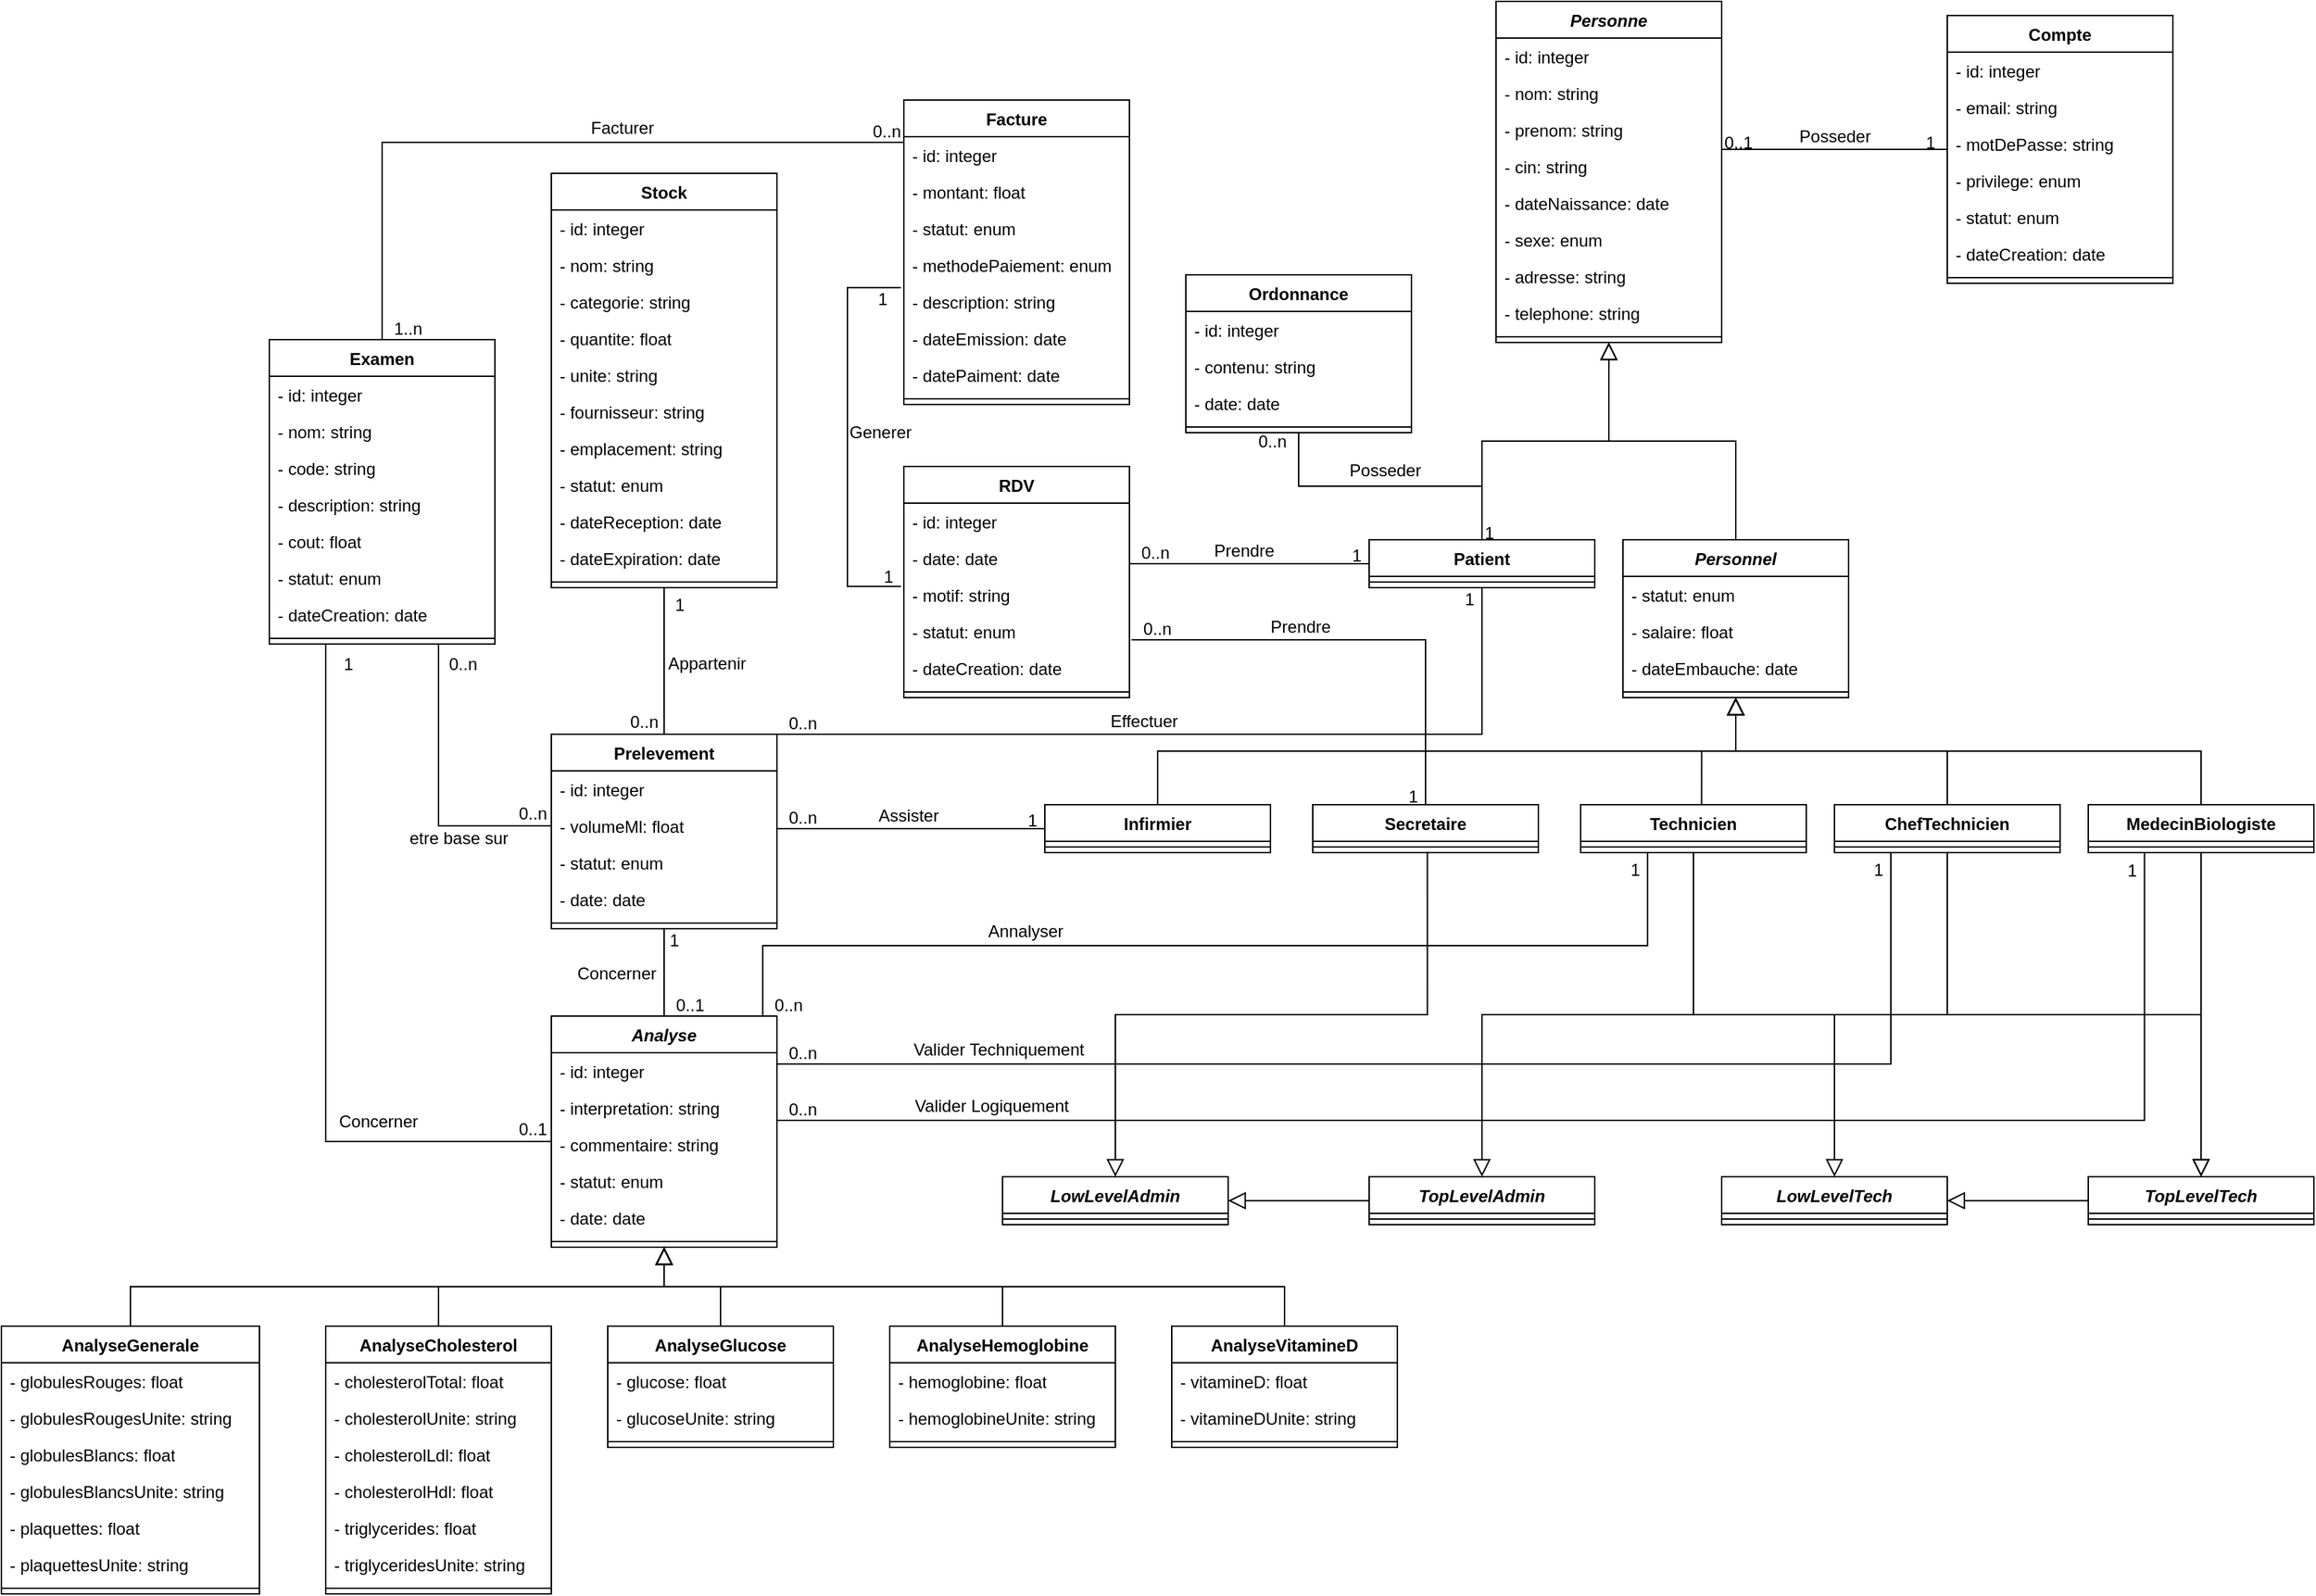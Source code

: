 <mxfile version="26.0.16">
  <diagram id="C5RBs43oDa-KdzZeNtuy" name="Page-1">
    <mxGraphModel dx="3447" dy="1059" grid="1" gridSize="10" guides="1" tooltips="1" connect="1" arrows="1" fold="1" page="1" pageScale="1" pageWidth="827" pageHeight="1169" math="0" shadow="0">
      <root>
        <mxCell id="WIyWlLk6GJQsqaUBKTNV-0" />
        <mxCell id="WIyWlLk6GJQsqaUBKTNV-1" parent="WIyWlLk6GJQsqaUBKTNV-0" />
        <mxCell id="zkfFHV4jXpPFQw0GAbJ--0" value="Personne" style="swimlane;fontStyle=3;align=center;verticalAlign=top;childLayout=stackLayout;horizontal=1;startSize=26;horizontalStack=0;resizeParent=1;resizeLast=0;collapsible=1;marginBottom=0;rounded=0;shadow=0;strokeWidth=1;" parent="WIyWlLk6GJQsqaUBKTNV-1" vertex="1">
          <mxGeometry x="50" y="30" width="160" height="242" as="geometry">
            <mxRectangle x="230" y="140" width="160" height="26" as="alternateBounds" />
          </mxGeometry>
        </mxCell>
        <mxCell id="zkfFHV4jXpPFQw0GAbJ--1" value="- id: integer" style="text;align=left;verticalAlign=top;spacingLeft=4;spacingRight=4;overflow=hidden;rotatable=0;points=[[0,0.5],[1,0.5]];portConstraint=eastwest;" parent="zkfFHV4jXpPFQw0GAbJ--0" vertex="1">
          <mxGeometry y="26" width="160" height="26" as="geometry" />
        </mxCell>
        <mxCell id="zkfFHV4jXpPFQw0GAbJ--2" value="- nom: string" style="text;align=left;verticalAlign=top;spacingLeft=4;spacingRight=4;overflow=hidden;rotatable=0;points=[[0,0.5],[1,0.5]];portConstraint=eastwest;rounded=0;shadow=0;html=0;" parent="zkfFHV4jXpPFQw0GAbJ--0" vertex="1">
          <mxGeometry y="52" width="160" height="26" as="geometry" />
        </mxCell>
        <mxCell id="eUdKbX-HoK0Uq3vur590-9" value="- prenom: string" style="text;align=left;verticalAlign=top;spacingLeft=4;spacingRight=4;overflow=hidden;rotatable=0;points=[[0,0.5],[1,0.5]];portConstraint=eastwest;rounded=0;shadow=0;html=0;" parent="zkfFHV4jXpPFQw0GAbJ--0" vertex="1">
          <mxGeometry y="78" width="160" height="26" as="geometry" />
        </mxCell>
        <mxCell id="eUdKbX-HoK0Uq3vur590-11" value="- cin: string" style="text;align=left;verticalAlign=top;spacingLeft=4;spacingRight=4;overflow=hidden;rotatable=0;points=[[0,0.5],[1,0.5]];portConstraint=eastwest;rounded=0;shadow=0;html=0;" parent="zkfFHV4jXpPFQw0GAbJ--0" vertex="1">
          <mxGeometry y="104" width="160" height="26" as="geometry" />
        </mxCell>
        <mxCell id="eUdKbX-HoK0Uq3vur590-7" value="- dateNaissance: date" style="text;align=left;verticalAlign=top;spacingLeft=4;spacingRight=4;overflow=hidden;rotatable=0;points=[[0,0.5],[1,0.5]];portConstraint=eastwest;rounded=0;shadow=0;html=0;" parent="zkfFHV4jXpPFQw0GAbJ--0" vertex="1">
          <mxGeometry y="130" width="160" height="26" as="geometry" />
        </mxCell>
        <mxCell id="eUdKbX-HoK0Uq3vur590-10" value="- sexe: enum" style="text;align=left;verticalAlign=top;spacingLeft=4;spacingRight=4;overflow=hidden;rotatable=0;points=[[0,0.5],[1,0.5]];portConstraint=eastwest;rounded=0;shadow=0;html=0;" parent="zkfFHV4jXpPFQw0GAbJ--0" vertex="1">
          <mxGeometry y="156" width="160" height="26" as="geometry" />
        </mxCell>
        <mxCell id="eUdKbX-HoK0Uq3vur590-8" value="- adresse: string" style="text;align=left;verticalAlign=top;spacingLeft=4;spacingRight=4;overflow=hidden;rotatable=0;points=[[0,0.5],[1,0.5]];portConstraint=eastwest;rounded=0;shadow=0;html=0;" parent="zkfFHV4jXpPFQw0GAbJ--0" vertex="1">
          <mxGeometry y="182" width="160" height="26" as="geometry" />
        </mxCell>
        <mxCell id="zkfFHV4jXpPFQw0GAbJ--3" value="- telephone: string" style="text;align=left;verticalAlign=top;spacingLeft=4;spacingRight=4;overflow=hidden;rotatable=0;points=[[0,0.5],[1,0.5]];portConstraint=eastwest;rounded=0;shadow=0;html=0;" parent="zkfFHV4jXpPFQw0GAbJ--0" vertex="1">
          <mxGeometry y="208" width="160" height="26" as="geometry" />
        </mxCell>
        <mxCell id="zkfFHV4jXpPFQw0GAbJ--4" value="" style="line;html=1;strokeWidth=1;align=left;verticalAlign=middle;spacingTop=-1;spacingLeft=3;spacingRight=3;rotatable=0;labelPosition=right;points=[];portConstraint=eastwest;" parent="zkfFHV4jXpPFQw0GAbJ--0" vertex="1">
          <mxGeometry y="234" width="160" height="8" as="geometry" />
        </mxCell>
        <mxCell id="zkfFHV4jXpPFQw0GAbJ--6" value="Patient" style="swimlane;fontStyle=1;align=center;verticalAlign=top;childLayout=stackLayout;horizontal=1;startSize=26;horizontalStack=0;resizeParent=1;resizeLast=0;collapsible=1;marginBottom=0;rounded=0;shadow=0;strokeWidth=1;" parent="WIyWlLk6GJQsqaUBKTNV-1" vertex="1">
          <mxGeometry x="-40" y="412" width="160" height="34" as="geometry">
            <mxRectangle x="130" y="380" width="160" height="26" as="alternateBounds" />
          </mxGeometry>
        </mxCell>
        <mxCell id="zkfFHV4jXpPFQw0GAbJ--9" value="" style="line;html=1;strokeWidth=1;align=left;verticalAlign=middle;spacingTop=-1;spacingLeft=3;spacingRight=3;rotatable=0;labelPosition=right;points=[];portConstraint=eastwest;" parent="zkfFHV4jXpPFQw0GAbJ--6" vertex="1">
          <mxGeometry y="26" width="160" height="8" as="geometry" />
        </mxCell>
        <mxCell id="zkfFHV4jXpPFQw0GAbJ--12" value="" style="endArrow=block;endSize=10;endFill=0;shadow=0;strokeWidth=1;rounded=0;curved=0;edgeStyle=elbowEdgeStyle;elbow=vertical;" parent="WIyWlLk6GJQsqaUBKTNV-1" source="zkfFHV4jXpPFQw0GAbJ--6" target="zkfFHV4jXpPFQw0GAbJ--0" edge="1">
          <mxGeometry width="160" relative="1" as="geometry">
            <mxPoint x="200" y="203" as="sourcePoint" />
            <mxPoint x="200" y="203" as="targetPoint" />
          </mxGeometry>
        </mxCell>
        <mxCell id="zkfFHV4jXpPFQw0GAbJ--13" value="Personnel" style="swimlane;fontStyle=3;align=center;verticalAlign=top;childLayout=stackLayout;horizontal=1;startSize=26;horizontalStack=0;resizeParent=1;resizeLast=0;collapsible=1;marginBottom=0;rounded=0;shadow=0;strokeWidth=1;" parent="WIyWlLk6GJQsqaUBKTNV-1" vertex="1">
          <mxGeometry x="140" y="412" width="160" height="112" as="geometry">
            <mxRectangle x="340" y="380" width="170" height="26" as="alternateBounds" />
          </mxGeometry>
        </mxCell>
        <mxCell id="zkfFHV4jXpPFQw0GAbJ--14" value="- statut: enum" style="text;align=left;verticalAlign=top;spacingLeft=4;spacingRight=4;overflow=hidden;rotatable=0;points=[[0,0.5],[1,0.5]];portConstraint=eastwest;" parent="zkfFHV4jXpPFQw0GAbJ--13" vertex="1">
          <mxGeometry y="26" width="160" height="26" as="geometry" />
        </mxCell>
        <mxCell id="WcpabiZGXqBpcRtN7QhL-0" value="- salaire: float" style="text;align=left;verticalAlign=top;spacingLeft=4;spacingRight=4;overflow=hidden;rotatable=0;points=[[0,0.5],[1,0.5]];portConstraint=eastwest;" vertex="1" parent="zkfFHV4jXpPFQw0GAbJ--13">
          <mxGeometry y="52" width="160" height="26" as="geometry" />
        </mxCell>
        <mxCell id="WcpabiZGXqBpcRtN7QhL-1" value="- dateEmbauche: date" style="text;align=left;verticalAlign=top;spacingLeft=4;spacingRight=4;overflow=hidden;rotatable=0;points=[[0,0.5],[1,0.5]];portConstraint=eastwest;" vertex="1" parent="zkfFHV4jXpPFQw0GAbJ--13">
          <mxGeometry y="78" width="160" height="26" as="geometry" />
        </mxCell>
        <mxCell id="zkfFHV4jXpPFQw0GAbJ--15" value="" style="line;html=1;strokeWidth=1;align=left;verticalAlign=middle;spacingTop=-1;spacingLeft=3;spacingRight=3;rotatable=0;labelPosition=right;points=[];portConstraint=eastwest;" parent="zkfFHV4jXpPFQw0GAbJ--13" vertex="1">
          <mxGeometry y="104" width="160" height="8" as="geometry" />
        </mxCell>
        <mxCell id="zkfFHV4jXpPFQw0GAbJ--16" value="" style="endArrow=block;endSize=10;endFill=0;shadow=0;strokeWidth=1;rounded=0;curved=0;edgeStyle=elbowEdgeStyle;elbow=vertical;" parent="WIyWlLk6GJQsqaUBKTNV-1" source="zkfFHV4jXpPFQw0GAbJ--13" target="zkfFHV4jXpPFQw0GAbJ--0" edge="1">
          <mxGeometry width="160" relative="1" as="geometry">
            <mxPoint x="210" y="373" as="sourcePoint" />
            <mxPoint x="310" y="271" as="targetPoint" />
          </mxGeometry>
        </mxCell>
        <mxCell id="zkfFHV4jXpPFQw0GAbJ--17" value="Compte" style="swimlane;fontStyle=1;align=center;verticalAlign=top;childLayout=stackLayout;horizontal=1;startSize=26;horizontalStack=0;resizeParent=1;resizeLast=0;collapsible=1;marginBottom=0;rounded=0;shadow=0;strokeWidth=1;" parent="WIyWlLk6GJQsqaUBKTNV-1" vertex="1">
          <mxGeometry x="370" y="40" width="160" height="190" as="geometry">
            <mxRectangle x="550" y="140" width="160" height="26" as="alternateBounds" />
          </mxGeometry>
        </mxCell>
        <mxCell id="zkfFHV4jXpPFQw0GAbJ--18" value="- id: integer" style="text;align=left;verticalAlign=top;spacingLeft=4;spacingRight=4;overflow=hidden;rotatable=0;points=[[0,0.5],[1,0.5]];portConstraint=eastwest;" parent="zkfFHV4jXpPFQw0GAbJ--17" vertex="1">
          <mxGeometry y="26" width="160" height="26" as="geometry" />
        </mxCell>
        <mxCell id="zkfFHV4jXpPFQw0GAbJ--19" value="- email: string" style="text;align=left;verticalAlign=top;spacingLeft=4;spacingRight=4;overflow=hidden;rotatable=0;points=[[0,0.5],[1,0.5]];portConstraint=eastwest;rounded=0;shadow=0;html=0;" parent="zkfFHV4jXpPFQw0GAbJ--17" vertex="1">
          <mxGeometry y="52" width="160" height="26" as="geometry" />
        </mxCell>
        <mxCell id="zkfFHV4jXpPFQw0GAbJ--20" value="- motDePasse: string" style="text;align=left;verticalAlign=top;spacingLeft=4;spacingRight=4;overflow=hidden;rotatable=0;points=[[0,0.5],[1,0.5]];portConstraint=eastwest;rounded=0;shadow=0;html=0;" parent="zkfFHV4jXpPFQw0GAbJ--17" vertex="1">
          <mxGeometry y="78" width="160" height="26" as="geometry" />
        </mxCell>
        <mxCell id="zkfFHV4jXpPFQw0GAbJ--21" value="- privilege: enum" style="text;align=left;verticalAlign=top;spacingLeft=4;spacingRight=4;overflow=hidden;rotatable=0;points=[[0,0.5],[1,0.5]];portConstraint=eastwest;rounded=0;shadow=0;html=0;" parent="zkfFHV4jXpPFQw0GAbJ--17" vertex="1">
          <mxGeometry y="104" width="160" height="26" as="geometry" />
        </mxCell>
        <mxCell id="WcpabiZGXqBpcRtN7QhL-6" value="- statut: enum" style="text;align=left;verticalAlign=top;spacingLeft=4;spacingRight=4;overflow=hidden;rotatable=0;points=[[0,0.5],[1,0.5]];portConstraint=eastwest;rounded=0;shadow=0;html=0;" vertex="1" parent="zkfFHV4jXpPFQw0GAbJ--17">
          <mxGeometry y="130" width="160" height="26" as="geometry" />
        </mxCell>
        <mxCell id="zkfFHV4jXpPFQw0GAbJ--22" value="- dateCreation: date" style="text;align=left;verticalAlign=top;spacingLeft=4;spacingRight=4;overflow=hidden;rotatable=0;points=[[0,0.5],[1,0.5]];portConstraint=eastwest;rounded=0;shadow=0;html=0;" parent="zkfFHV4jXpPFQw0GAbJ--17" vertex="1">
          <mxGeometry y="156" width="160" height="26" as="geometry" />
        </mxCell>
        <mxCell id="zkfFHV4jXpPFQw0GAbJ--23" value="" style="line;html=1;strokeWidth=1;align=left;verticalAlign=middle;spacingTop=-1;spacingLeft=3;spacingRight=3;rotatable=0;labelPosition=right;points=[];portConstraint=eastwest;" parent="zkfFHV4jXpPFQw0GAbJ--17" vertex="1">
          <mxGeometry y="182" width="160" height="8" as="geometry" />
        </mxCell>
        <mxCell id="zkfFHV4jXpPFQw0GAbJ--26" value="" style="endArrow=none;shadow=0;strokeWidth=1;rounded=0;curved=0;endFill=1;edgeStyle=elbowEdgeStyle;elbow=vertical;startFill=0;" parent="WIyWlLk6GJQsqaUBKTNV-1" source="zkfFHV4jXpPFQw0GAbJ--0" target="zkfFHV4jXpPFQw0GAbJ--17" edge="1">
          <mxGeometry x="0.5" y="41" relative="1" as="geometry">
            <mxPoint x="380" y="192" as="sourcePoint" />
            <mxPoint x="540" y="192" as="targetPoint" />
            <mxPoint x="-40" y="32" as="offset" />
          </mxGeometry>
        </mxCell>
        <mxCell id="zkfFHV4jXpPFQw0GAbJ--27" value="0..1" style="resizable=0;align=left;verticalAlign=bottom;labelBackgroundColor=none;fontSize=12;" parent="zkfFHV4jXpPFQw0GAbJ--26" connectable="0" vertex="1">
          <mxGeometry x="-1" relative="1" as="geometry">
            <mxPoint y="4" as="offset" />
          </mxGeometry>
        </mxCell>
        <mxCell id="zkfFHV4jXpPFQw0GAbJ--28" value="1" style="resizable=0;align=right;verticalAlign=bottom;labelBackgroundColor=none;fontSize=12;" parent="zkfFHV4jXpPFQw0GAbJ--26" connectable="0" vertex="1">
          <mxGeometry x="1" relative="1" as="geometry">
            <mxPoint x="-7" y="4" as="offset" />
          </mxGeometry>
        </mxCell>
        <mxCell id="zkfFHV4jXpPFQw0GAbJ--29" value="Posseder" style="text;html=1;resizable=0;points=[];;align=center;verticalAlign=middle;labelBackgroundColor=none;rounded=0;shadow=0;strokeWidth=1;fontSize=12;" parent="zkfFHV4jXpPFQw0GAbJ--26" vertex="1" connectable="0">
          <mxGeometry x="0.5" y="49" relative="1" as="geometry">
            <mxPoint x="-40" y="40" as="offset" />
          </mxGeometry>
        </mxCell>
        <mxCell id="WcpabiZGXqBpcRtN7QhL-2" value="Infirmier" style="swimlane;fontStyle=1;align=center;verticalAlign=top;childLayout=stackLayout;horizontal=1;startSize=26;horizontalStack=0;resizeParent=1;resizeParentMax=0;resizeLast=0;collapsible=1;marginBottom=0;whiteSpace=wrap;html=1;" vertex="1" parent="WIyWlLk6GJQsqaUBKTNV-1">
          <mxGeometry x="-270" y="600" width="160" height="34" as="geometry" />
        </mxCell>
        <mxCell id="WcpabiZGXqBpcRtN7QhL-4" value="" style="line;strokeWidth=1;fillColor=none;align=left;verticalAlign=middle;spacingTop=-1;spacingLeft=3;spacingRight=3;rotatable=0;labelPosition=right;points=[];portConstraint=eastwest;strokeColor=inherit;" vertex="1" parent="WcpabiZGXqBpcRtN7QhL-2">
          <mxGeometry y="26" width="160" height="8" as="geometry" />
        </mxCell>
        <mxCell id="WcpabiZGXqBpcRtN7QhL-10" style="edgeStyle=orthogonalEdgeStyle;rounded=0;orthogonalLoop=1;jettySize=auto;html=1;endSize=10;endArrow=block;endFill=0;exitX=0.5;exitY=0;exitDx=0;exitDy=0;" edge="1" parent="WIyWlLk6GJQsqaUBKTNV-1" source="WcpabiZGXqBpcRtN7QhL-8" target="zkfFHV4jXpPFQw0GAbJ--13">
          <mxGeometry relative="1" as="geometry">
            <mxPoint x="-10" y="610" as="sourcePoint" />
          </mxGeometry>
        </mxCell>
        <mxCell id="WcpabiZGXqBpcRtN7QhL-36" style="edgeStyle=orthogonalEdgeStyle;rounded=0;orthogonalLoop=1;jettySize=auto;html=1;endSize=10;endArrow=block;endFill=0;exitX=0.508;exitY=0.926;exitDx=0;exitDy=0;exitPerimeter=0;" edge="1" parent="WIyWlLk6GJQsqaUBKTNV-1" source="WcpabiZGXqBpcRtN7QhL-9" target="WcpabiZGXqBpcRtN7QhL-30">
          <mxGeometry relative="1" as="geometry">
            <mxPoint x="-90" y="650" as="sourcePoint" />
          </mxGeometry>
        </mxCell>
        <mxCell id="WcpabiZGXqBpcRtN7QhL-13" style="edgeStyle=orthogonalEdgeStyle;rounded=0;orthogonalLoop=1;jettySize=auto;html=1;exitX=0.536;exitY=-0.016;exitDx=0;exitDy=0;exitPerimeter=0;endSize=10;endArrow=block;endFill=0;" edge="1" parent="WIyWlLk6GJQsqaUBKTNV-1" source="WcpabiZGXqBpcRtN7QhL-11" target="zkfFHV4jXpPFQw0GAbJ--13">
          <mxGeometry relative="1" as="geometry" />
        </mxCell>
        <mxCell id="WcpabiZGXqBpcRtN7QhL-11" value="Technicien" style="swimlane;fontStyle=1;align=center;verticalAlign=top;childLayout=stackLayout;horizontal=1;startSize=26;horizontalStack=0;resizeParent=1;resizeParentMax=0;resizeLast=0;collapsible=1;marginBottom=0;whiteSpace=wrap;html=1;" vertex="1" parent="WIyWlLk6GJQsqaUBKTNV-1">
          <mxGeometry x="110" y="600" width="160" height="34" as="geometry" />
        </mxCell>
        <mxCell id="WcpabiZGXqBpcRtN7QhL-12" value="" style="line;strokeWidth=1;fillColor=none;align=left;verticalAlign=middle;spacingTop=-1;spacingLeft=3;spacingRight=3;rotatable=0;labelPosition=right;points=[];portConstraint=eastwest;strokeColor=inherit;" vertex="1" parent="WcpabiZGXqBpcRtN7QhL-11">
          <mxGeometry y="26" width="160" height="8" as="geometry" />
        </mxCell>
        <mxCell id="WcpabiZGXqBpcRtN7QhL-16" style="edgeStyle=orthogonalEdgeStyle;rounded=0;orthogonalLoop=1;jettySize=auto;html=1;exitX=0.5;exitY=0;exitDx=0;exitDy=0;endSize=10;endArrow=block;endFill=0;" edge="1" parent="WIyWlLk6GJQsqaUBKTNV-1" source="WcpabiZGXqBpcRtN7QhL-14" target="zkfFHV4jXpPFQw0GAbJ--13">
          <mxGeometry relative="1" as="geometry" />
        </mxCell>
        <mxCell id="WcpabiZGXqBpcRtN7QhL-35" style="edgeStyle=orthogonalEdgeStyle;rounded=0;orthogonalLoop=1;jettySize=auto;html=1;endSize=10;endArrow=block;endFill=0;exitX=0.5;exitY=1;exitDx=0;exitDy=0;" edge="1" parent="WIyWlLk6GJQsqaUBKTNV-1" source="WcpabiZGXqBpcRtN7QhL-14" target="WcpabiZGXqBpcRtN7QhL-27">
          <mxGeometry relative="1" as="geometry" />
        </mxCell>
        <mxCell id="WcpabiZGXqBpcRtN7QhL-39" style="edgeStyle=orthogonalEdgeStyle;rounded=0;orthogonalLoop=1;jettySize=auto;html=1;exitX=0.5;exitY=1;exitDx=0;exitDy=0;endArrow=block;endFill=0;endSize=10;" edge="1" parent="WIyWlLk6GJQsqaUBKTNV-1" source="WcpabiZGXqBpcRtN7QhL-14" target="WcpabiZGXqBpcRtN7QhL-20">
          <mxGeometry relative="1" as="geometry" />
        </mxCell>
        <mxCell id="WcpabiZGXqBpcRtN7QhL-14" value="MedecinBiologiste" style="swimlane;fontStyle=1;align=center;verticalAlign=top;childLayout=stackLayout;horizontal=1;startSize=26;horizontalStack=0;resizeParent=1;resizeParentMax=0;resizeLast=0;collapsible=1;marginBottom=0;whiteSpace=wrap;html=1;" vertex="1" parent="WIyWlLk6GJQsqaUBKTNV-1">
          <mxGeometry x="470" y="600" width="160" height="34" as="geometry" />
        </mxCell>
        <mxCell id="WcpabiZGXqBpcRtN7QhL-15" value="" style="line;strokeWidth=1;fillColor=none;align=left;verticalAlign=middle;spacingTop=-1;spacingLeft=3;spacingRight=3;rotatable=0;labelPosition=right;points=[];portConstraint=eastwest;strokeColor=inherit;" vertex="1" parent="WcpabiZGXqBpcRtN7QhL-14">
          <mxGeometry y="26" width="160" height="8" as="geometry" />
        </mxCell>
        <mxCell id="WcpabiZGXqBpcRtN7QhL-19" style="edgeStyle=orthogonalEdgeStyle;rounded=0;orthogonalLoop=1;jettySize=auto;html=1;exitX=0.5;exitY=0;exitDx=0;exitDy=0;endSize=10;endArrow=block;endFill=0;" edge="1" parent="WIyWlLk6GJQsqaUBKTNV-1" source="WcpabiZGXqBpcRtN7QhL-17" target="zkfFHV4jXpPFQw0GAbJ--13">
          <mxGeometry relative="1" as="geometry" />
        </mxCell>
        <mxCell id="WcpabiZGXqBpcRtN7QhL-37" style="edgeStyle=orthogonalEdgeStyle;rounded=0;orthogonalLoop=1;jettySize=auto;html=1;endArrow=block;endFill=0;endSize=10;exitX=0.5;exitY=1;exitDx=0;exitDy=0;" edge="1" parent="WIyWlLk6GJQsqaUBKTNV-1" source="WcpabiZGXqBpcRtN7QhL-17" target="WcpabiZGXqBpcRtN7QhL-20">
          <mxGeometry relative="1" as="geometry" />
        </mxCell>
        <mxCell id="WcpabiZGXqBpcRtN7QhL-17" value="ChefTechnicien" style="swimlane;fontStyle=1;align=center;verticalAlign=top;childLayout=stackLayout;horizontal=1;startSize=26;horizontalStack=0;resizeParent=1;resizeParentMax=0;resizeLast=0;collapsible=1;marginBottom=0;whiteSpace=wrap;html=1;" vertex="1" parent="WIyWlLk6GJQsqaUBKTNV-1">
          <mxGeometry x="290" y="600" width="160" height="34" as="geometry" />
        </mxCell>
        <mxCell id="WcpabiZGXqBpcRtN7QhL-18" value="" style="line;strokeWidth=1;fillColor=none;align=left;verticalAlign=middle;spacingTop=-1;spacingLeft=3;spacingRight=3;rotatable=0;labelPosition=right;points=[];portConstraint=eastwest;strokeColor=inherit;" vertex="1" parent="WcpabiZGXqBpcRtN7QhL-17">
          <mxGeometry y="26" width="160" height="8" as="geometry" />
        </mxCell>
        <mxCell id="WcpabiZGXqBpcRtN7QhL-33" style="edgeStyle=orthogonalEdgeStyle;rounded=0;orthogonalLoop=1;jettySize=auto;html=1;endSize=10;endArrow=block;endFill=0;" edge="1" parent="WIyWlLk6GJQsqaUBKTNV-1" source="WcpabiZGXqBpcRtN7QhL-20" target="WcpabiZGXqBpcRtN7QhL-24">
          <mxGeometry relative="1" as="geometry" />
        </mxCell>
        <mxCell id="WcpabiZGXqBpcRtN7QhL-20" value="&lt;i&gt;TopLevelTech&lt;/i&gt;" style="swimlane;fontStyle=1;align=center;verticalAlign=top;childLayout=stackLayout;horizontal=1;startSize=26;horizontalStack=0;resizeParent=1;resizeParentMax=0;resizeLast=0;collapsible=1;marginBottom=0;whiteSpace=wrap;html=1;" vertex="1" parent="WIyWlLk6GJQsqaUBKTNV-1">
          <mxGeometry x="470" y="864" width="160" height="34" as="geometry" />
        </mxCell>
        <mxCell id="WcpabiZGXqBpcRtN7QhL-22" value="" style="line;strokeWidth=1;fillColor=none;align=left;verticalAlign=middle;spacingTop=-1;spacingLeft=3;spacingRight=3;rotatable=0;labelPosition=right;points=[];portConstraint=eastwest;strokeColor=inherit;" vertex="1" parent="WcpabiZGXqBpcRtN7QhL-20">
          <mxGeometry y="26" width="160" height="8" as="geometry" />
        </mxCell>
        <mxCell id="WcpabiZGXqBpcRtN7QhL-24" value="&lt;i&gt;LowLevelTech&lt;/i&gt;" style="swimlane;fontStyle=1;align=center;verticalAlign=top;childLayout=stackLayout;horizontal=1;startSize=26;horizontalStack=0;resizeParent=1;resizeParentMax=0;resizeLast=0;collapsible=1;marginBottom=0;whiteSpace=wrap;html=1;" vertex="1" parent="WIyWlLk6GJQsqaUBKTNV-1">
          <mxGeometry x="210" y="864" width="160" height="34" as="geometry" />
        </mxCell>
        <mxCell id="WcpabiZGXqBpcRtN7QhL-25" value="" style="line;strokeWidth=1;fillColor=none;align=left;verticalAlign=middle;spacingTop=-1;spacingLeft=3;spacingRight=3;rotatable=0;labelPosition=right;points=[];portConstraint=eastwest;strokeColor=inherit;" vertex="1" parent="WcpabiZGXqBpcRtN7QhL-24">
          <mxGeometry y="26" width="160" height="8" as="geometry" />
        </mxCell>
        <mxCell id="WcpabiZGXqBpcRtN7QhL-34" style="edgeStyle=orthogonalEdgeStyle;rounded=0;orthogonalLoop=1;jettySize=auto;html=1;endSize=10;endArrow=block;endFill=0;" edge="1" parent="WIyWlLk6GJQsqaUBKTNV-1" source="WcpabiZGXqBpcRtN7QhL-27" target="WcpabiZGXqBpcRtN7QhL-30">
          <mxGeometry relative="1" as="geometry" />
        </mxCell>
        <mxCell id="WcpabiZGXqBpcRtN7QhL-27" value="&lt;i&gt;TopLevelAdmin&lt;/i&gt;" style="swimlane;fontStyle=1;align=center;verticalAlign=top;childLayout=stackLayout;horizontal=1;startSize=26;horizontalStack=0;resizeParent=1;resizeParentMax=0;resizeLast=0;collapsible=1;marginBottom=0;whiteSpace=wrap;html=1;" vertex="1" parent="WIyWlLk6GJQsqaUBKTNV-1">
          <mxGeometry x="-40" y="864" width="160" height="34" as="geometry" />
        </mxCell>
        <mxCell id="WcpabiZGXqBpcRtN7QhL-28" value="" style="line;strokeWidth=1;fillColor=none;align=left;verticalAlign=middle;spacingTop=-1;spacingLeft=3;spacingRight=3;rotatable=0;labelPosition=right;points=[];portConstraint=eastwest;strokeColor=inherit;" vertex="1" parent="WcpabiZGXqBpcRtN7QhL-27">
          <mxGeometry y="26" width="160" height="8" as="geometry" />
        </mxCell>
        <mxCell id="WcpabiZGXqBpcRtN7QhL-30" value="&lt;i&gt;LowLevelAdmin&lt;/i&gt;" style="swimlane;fontStyle=1;align=center;verticalAlign=top;childLayout=stackLayout;horizontal=1;startSize=26;horizontalStack=0;resizeParent=1;resizeParentMax=0;resizeLast=0;collapsible=1;marginBottom=0;whiteSpace=wrap;html=1;" vertex="1" parent="WIyWlLk6GJQsqaUBKTNV-1">
          <mxGeometry x="-300" y="864" width="160" height="34" as="geometry" />
        </mxCell>
        <mxCell id="WcpabiZGXqBpcRtN7QhL-31" value="" style="line;strokeWidth=1;fillColor=none;align=left;verticalAlign=middle;spacingTop=-1;spacingLeft=3;spacingRight=3;rotatable=0;labelPosition=right;points=[];portConstraint=eastwest;strokeColor=inherit;" vertex="1" parent="WcpabiZGXqBpcRtN7QhL-30">
          <mxGeometry y="26" width="160" height="8" as="geometry" />
        </mxCell>
        <mxCell id="WcpabiZGXqBpcRtN7QhL-38" style="edgeStyle=orthogonalEdgeStyle;rounded=0;orthogonalLoop=1;jettySize=auto;html=1;exitX=0.5;exitY=1;exitDx=0;exitDy=0;endArrow=block;endFill=0;endSize=10;" edge="1" parent="WIyWlLk6GJQsqaUBKTNV-1" source="WcpabiZGXqBpcRtN7QhL-11" target="WcpabiZGXqBpcRtN7QhL-24">
          <mxGeometry relative="1" as="geometry" />
        </mxCell>
        <mxCell id="WcpabiZGXqBpcRtN7QhL-40" value="RDV" style="swimlane;fontStyle=1;align=center;verticalAlign=top;childLayout=stackLayout;horizontal=1;startSize=26;horizontalStack=0;resizeParent=1;resizeParentMax=0;resizeLast=0;collapsible=1;marginBottom=0;whiteSpace=wrap;html=1;" vertex="1" parent="WIyWlLk6GJQsqaUBKTNV-1">
          <mxGeometry x="-370" y="360" width="160" height="164" as="geometry" />
        </mxCell>
        <mxCell id="WcpabiZGXqBpcRtN7QhL-41" value="- id: integer" style="text;strokeColor=none;fillColor=none;align=left;verticalAlign=top;spacingLeft=4;spacingRight=4;overflow=hidden;rotatable=0;points=[[0,0.5],[1,0.5]];portConstraint=eastwest;whiteSpace=wrap;html=1;" vertex="1" parent="WcpabiZGXqBpcRtN7QhL-40">
          <mxGeometry y="26" width="160" height="26" as="geometry" />
        </mxCell>
        <mxCell id="WcpabiZGXqBpcRtN7QhL-48" value="- date: date" style="text;strokeColor=none;fillColor=none;align=left;verticalAlign=top;spacingLeft=4;spacingRight=4;overflow=hidden;rotatable=0;points=[[0,0.5],[1,0.5]];portConstraint=eastwest;whiteSpace=wrap;html=1;" vertex="1" parent="WcpabiZGXqBpcRtN7QhL-40">
          <mxGeometry y="52" width="160" height="26" as="geometry" />
        </mxCell>
        <mxCell id="WcpabiZGXqBpcRtN7QhL-49" value="- motif: string" style="text;strokeColor=none;fillColor=none;align=left;verticalAlign=top;spacingLeft=4;spacingRight=4;overflow=hidden;rotatable=0;points=[[0,0.5],[1,0.5]];portConstraint=eastwest;whiteSpace=wrap;html=1;" vertex="1" parent="WcpabiZGXqBpcRtN7QhL-40">
          <mxGeometry y="78" width="160" height="26" as="geometry" />
        </mxCell>
        <mxCell id="WcpabiZGXqBpcRtN7QhL-47" value="- statut: enum" style="text;strokeColor=none;fillColor=none;align=left;verticalAlign=top;spacingLeft=4;spacingRight=4;overflow=hidden;rotatable=0;points=[[0,0.5],[1,0.5]];portConstraint=eastwest;whiteSpace=wrap;html=1;" vertex="1" parent="WcpabiZGXqBpcRtN7QhL-40">
          <mxGeometry y="104" width="160" height="26" as="geometry" />
        </mxCell>
        <mxCell id="WcpabiZGXqBpcRtN7QhL-46" value="- dateCreation: date" style="text;strokeColor=none;fillColor=none;align=left;verticalAlign=top;spacingLeft=4;spacingRight=4;overflow=hidden;rotatable=0;points=[[0,0.5],[1,0.5]];portConstraint=eastwest;whiteSpace=wrap;html=1;" vertex="1" parent="WcpabiZGXqBpcRtN7QhL-40">
          <mxGeometry y="130" width="160" height="26" as="geometry" />
        </mxCell>
        <mxCell id="WcpabiZGXqBpcRtN7QhL-42" value="" style="line;strokeWidth=1;fillColor=none;align=left;verticalAlign=middle;spacingTop=-1;spacingLeft=3;spacingRight=3;rotatable=0;labelPosition=right;points=[];portConstraint=eastwest;strokeColor=inherit;" vertex="1" parent="WcpabiZGXqBpcRtN7QhL-40">
          <mxGeometry y="156" width="160" height="8" as="geometry" />
        </mxCell>
        <mxCell id="WcpabiZGXqBpcRtN7QhL-44" value="" style="edgeStyle=orthogonalEdgeStyle;rounded=0;orthogonalLoop=1;jettySize=auto;html=1;endArrow=block;endFill=0;endSize=10;exitX=0.5;exitY=0;exitDx=0;exitDy=0;" edge="1" parent="WIyWlLk6GJQsqaUBKTNV-1" source="WcpabiZGXqBpcRtN7QhL-2" target="zkfFHV4jXpPFQw0GAbJ--13">
          <mxGeometry relative="1" as="geometry">
            <mxPoint x="220" y="524" as="targetPoint" />
            <mxPoint x="-220" y="617" as="sourcePoint" />
          </mxGeometry>
        </mxCell>
        <mxCell id="WcpabiZGXqBpcRtN7QhL-8" value="Secretaire" style="swimlane;fontStyle=1;align=center;verticalAlign=top;childLayout=stackLayout;horizontal=1;startSize=26;horizontalStack=0;resizeParent=1;resizeParentMax=0;resizeLast=0;collapsible=1;marginBottom=0;whiteSpace=wrap;html=1;" vertex="1" parent="WIyWlLk6GJQsqaUBKTNV-1">
          <mxGeometry x="-80" y="600" width="160" height="34" as="geometry" />
        </mxCell>
        <mxCell id="WcpabiZGXqBpcRtN7QhL-9" value="" style="line;strokeWidth=1;fillColor=none;align=left;verticalAlign=middle;spacingTop=-1;spacingLeft=3;spacingRight=3;rotatable=0;labelPosition=right;points=[];portConstraint=eastwest;strokeColor=inherit;" vertex="1" parent="WcpabiZGXqBpcRtN7QhL-8">
          <mxGeometry y="26" width="160" height="8" as="geometry" />
        </mxCell>
        <mxCell id="WcpabiZGXqBpcRtN7QhL-50" value="Prelevement" style="swimlane;fontStyle=1;align=center;verticalAlign=top;childLayout=stackLayout;horizontal=1;startSize=26;horizontalStack=0;resizeParent=1;resizeParentMax=0;resizeLast=0;collapsible=1;marginBottom=0;whiteSpace=wrap;html=1;" vertex="1" parent="WIyWlLk6GJQsqaUBKTNV-1">
          <mxGeometry x="-620" y="550" width="160" height="138" as="geometry" />
        </mxCell>
        <mxCell id="WcpabiZGXqBpcRtN7QhL-51" value="- id: integer" style="text;strokeColor=none;fillColor=none;align=left;verticalAlign=top;spacingLeft=4;spacingRight=4;overflow=hidden;rotatable=0;points=[[0,0.5],[1,0.5]];portConstraint=eastwest;whiteSpace=wrap;html=1;" vertex="1" parent="WcpabiZGXqBpcRtN7QhL-50">
          <mxGeometry y="26" width="160" height="26" as="geometry" />
        </mxCell>
        <mxCell id="WcpabiZGXqBpcRtN7QhL-52" value="- volumeMl: float" style="text;strokeColor=none;fillColor=none;align=left;verticalAlign=top;spacingLeft=4;spacingRight=4;overflow=hidden;rotatable=0;points=[[0,0.5],[1,0.5]];portConstraint=eastwest;whiteSpace=wrap;html=1;" vertex="1" parent="WcpabiZGXqBpcRtN7QhL-50">
          <mxGeometry y="52" width="160" height="26" as="geometry" />
        </mxCell>
        <mxCell id="WcpabiZGXqBpcRtN7QhL-53" value="- statut: enum" style="text;strokeColor=none;fillColor=none;align=left;verticalAlign=top;spacingLeft=4;spacingRight=4;overflow=hidden;rotatable=0;points=[[0,0.5],[1,0.5]];portConstraint=eastwest;whiteSpace=wrap;html=1;" vertex="1" parent="WcpabiZGXqBpcRtN7QhL-50">
          <mxGeometry y="78" width="160" height="26" as="geometry" />
        </mxCell>
        <mxCell id="WcpabiZGXqBpcRtN7QhL-54" value="- date: date" style="text;strokeColor=none;fillColor=none;align=left;verticalAlign=top;spacingLeft=4;spacingRight=4;overflow=hidden;rotatable=0;points=[[0,0.5],[1,0.5]];portConstraint=eastwest;whiteSpace=wrap;html=1;" vertex="1" parent="WcpabiZGXqBpcRtN7QhL-50">
          <mxGeometry y="104" width="160" height="26" as="geometry" />
        </mxCell>
        <mxCell id="WcpabiZGXqBpcRtN7QhL-56" value="" style="line;strokeWidth=1;fillColor=none;align=left;verticalAlign=middle;spacingTop=-1;spacingLeft=3;spacingRight=3;rotatable=0;labelPosition=right;points=[];portConstraint=eastwest;strokeColor=inherit;" vertex="1" parent="WcpabiZGXqBpcRtN7QhL-50">
          <mxGeometry y="130" width="160" height="8" as="geometry" />
        </mxCell>
        <mxCell id="WcpabiZGXqBpcRtN7QhL-57" value="Stock" style="swimlane;fontStyle=1;align=center;verticalAlign=top;childLayout=stackLayout;horizontal=1;startSize=26;horizontalStack=0;resizeParent=1;resizeParentMax=0;resizeLast=0;collapsible=1;marginBottom=0;whiteSpace=wrap;html=1;" vertex="1" parent="WIyWlLk6GJQsqaUBKTNV-1">
          <mxGeometry x="-620" y="152" width="160" height="294" as="geometry" />
        </mxCell>
        <mxCell id="WcpabiZGXqBpcRtN7QhL-58" value="- id: integer" style="text;strokeColor=none;fillColor=none;align=left;verticalAlign=top;spacingLeft=4;spacingRight=4;overflow=hidden;rotatable=0;points=[[0,0.5],[1,0.5]];portConstraint=eastwest;whiteSpace=wrap;html=1;" vertex="1" parent="WcpabiZGXqBpcRtN7QhL-57">
          <mxGeometry y="26" width="160" height="26" as="geometry" />
        </mxCell>
        <mxCell id="WcpabiZGXqBpcRtN7QhL-59" value="- nom: string" style="text;strokeColor=none;fillColor=none;align=left;verticalAlign=top;spacingLeft=4;spacingRight=4;overflow=hidden;rotatable=0;points=[[0,0.5],[1,0.5]];portConstraint=eastwest;whiteSpace=wrap;html=1;" vertex="1" parent="WcpabiZGXqBpcRtN7QhL-57">
          <mxGeometry y="52" width="160" height="26" as="geometry" />
        </mxCell>
        <mxCell id="WcpabiZGXqBpcRtN7QhL-63" value="- categorie: string" style="text;strokeColor=none;fillColor=none;align=left;verticalAlign=top;spacingLeft=4;spacingRight=4;overflow=hidden;rotatable=0;points=[[0,0.5],[1,0.5]];portConstraint=eastwest;whiteSpace=wrap;html=1;" vertex="1" parent="WcpabiZGXqBpcRtN7QhL-57">
          <mxGeometry y="78" width="160" height="26" as="geometry" />
        </mxCell>
        <mxCell id="WcpabiZGXqBpcRtN7QhL-64" value="- quantite: float" style="text;strokeColor=none;fillColor=none;align=left;verticalAlign=top;spacingLeft=4;spacingRight=4;overflow=hidden;rotatable=0;points=[[0,0.5],[1,0.5]];portConstraint=eastwest;whiteSpace=wrap;html=1;" vertex="1" parent="WcpabiZGXqBpcRtN7QhL-57">
          <mxGeometry y="104" width="160" height="26" as="geometry" />
        </mxCell>
        <mxCell id="WcpabiZGXqBpcRtN7QhL-66" value="- unite: string" style="text;strokeColor=none;fillColor=none;align=left;verticalAlign=top;spacingLeft=4;spacingRight=4;overflow=hidden;rotatable=0;points=[[0,0.5],[1,0.5]];portConstraint=eastwest;whiteSpace=wrap;html=1;" vertex="1" parent="WcpabiZGXqBpcRtN7QhL-57">
          <mxGeometry y="130" width="160" height="26" as="geometry" />
        </mxCell>
        <mxCell id="WcpabiZGXqBpcRtN7QhL-65" value="- fournisseur: string" style="text;strokeColor=none;fillColor=none;align=left;verticalAlign=top;spacingLeft=4;spacingRight=4;overflow=hidden;rotatable=0;points=[[0,0.5],[1,0.5]];portConstraint=eastwest;whiteSpace=wrap;html=1;" vertex="1" parent="WcpabiZGXqBpcRtN7QhL-57">
          <mxGeometry y="156" width="160" height="26" as="geometry" />
        </mxCell>
        <mxCell id="WcpabiZGXqBpcRtN7QhL-60" value="- emplacement: string" style="text;strokeColor=none;fillColor=none;align=left;verticalAlign=top;spacingLeft=4;spacingRight=4;overflow=hidden;rotatable=0;points=[[0,0.5],[1,0.5]];portConstraint=eastwest;whiteSpace=wrap;html=1;" vertex="1" parent="WcpabiZGXqBpcRtN7QhL-57">
          <mxGeometry y="182" width="160" height="26" as="geometry" />
        </mxCell>
        <mxCell id="WcpabiZGXqBpcRtN7QhL-67" value="- statut: enum" style="text;strokeColor=none;fillColor=none;align=left;verticalAlign=top;spacingLeft=4;spacingRight=4;overflow=hidden;rotatable=0;points=[[0,0.5],[1,0.5]];portConstraint=eastwest;whiteSpace=wrap;html=1;" vertex="1" parent="WcpabiZGXqBpcRtN7QhL-57">
          <mxGeometry y="208" width="160" height="26" as="geometry" />
        </mxCell>
        <mxCell id="WcpabiZGXqBpcRtN7QhL-61" value="- dateReception: date" style="text;strokeColor=none;fillColor=none;align=left;verticalAlign=top;spacingLeft=4;spacingRight=4;overflow=hidden;rotatable=0;points=[[0,0.5],[1,0.5]];portConstraint=eastwest;whiteSpace=wrap;html=1;" vertex="1" parent="WcpabiZGXqBpcRtN7QhL-57">
          <mxGeometry y="234" width="160" height="26" as="geometry" />
        </mxCell>
        <mxCell id="WcpabiZGXqBpcRtN7QhL-68" value="- dateExpiration: date" style="text;strokeColor=none;fillColor=none;align=left;verticalAlign=top;spacingLeft=4;spacingRight=4;overflow=hidden;rotatable=0;points=[[0,0.5],[1,0.5]];portConstraint=eastwest;whiteSpace=wrap;html=1;" vertex="1" parent="WcpabiZGXqBpcRtN7QhL-57">
          <mxGeometry y="260" width="160" height="26" as="geometry" />
        </mxCell>
        <mxCell id="WcpabiZGXqBpcRtN7QhL-62" value="" style="line;strokeWidth=1;fillColor=none;align=left;verticalAlign=middle;spacingTop=-1;spacingLeft=3;spacingRight=3;rotatable=0;labelPosition=right;points=[];portConstraint=eastwest;strokeColor=inherit;" vertex="1" parent="WcpabiZGXqBpcRtN7QhL-57">
          <mxGeometry y="286" width="160" height="8" as="geometry" />
        </mxCell>
        <mxCell id="WcpabiZGXqBpcRtN7QhL-69" value="Ordonnance" style="swimlane;fontStyle=1;align=center;verticalAlign=top;childLayout=stackLayout;horizontal=1;startSize=26;horizontalStack=0;resizeParent=1;resizeParentMax=0;resizeLast=0;collapsible=1;marginBottom=0;whiteSpace=wrap;html=1;" vertex="1" parent="WIyWlLk6GJQsqaUBKTNV-1">
          <mxGeometry x="-170" y="224" width="160" height="112" as="geometry" />
        </mxCell>
        <mxCell id="WcpabiZGXqBpcRtN7QhL-70" value="- id: integer" style="text;strokeColor=none;fillColor=none;align=left;verticalAlign=top;spacingLeft=4;spacingRight=4;overflow=hidden;rotatable=0;points=[[0,0.5],[1,0.5]];portConstraint=eastwest;whiteSpace=wrap;html=1;" vertex="1" parent="WcpabiZGXqBpcRtN7QhL-69">
          <mxGeometry y="26" width="160" height="26" as="geometry" />
        </mxCell>
        <mxCell id="WcpabiZGXqBpcRtN7QhL-71" value="- contenu: string" style="text;strokeColor=none;fillColor=none;align=left;verticalAlign=top;spacingLeft=4;spacingRight=4;overflow=hidden;rotatable=0;points=[[0,0.5],[1,0.5]];portConstraint=eastwest;whiteSpace=wrap;html=1;" vertex="1" parent="WcpabiZGXqBpcRtN7QhL-69">
          <mxGeometry y="52" width="160" height="26" as="geometry" />
        </mxCell>
        <mxCell id="WcpabiZGXqBpcRtN7QhL-72" value="- date: date" style="text;strokeColor=none;fillColor=none;align=left;verticalAlign=top;spacingLeft=4;spacingRight=4;overflow=hidden;rotatable=0;points=[[0,0.5],[1,0.5]];portConstraint=eastwest;whiteSpace=wrap;html=1;" vertex="1" parent="WcpabiZGXqBpcRtN7QhL-69">
          <mxGeometry y="78" width="160" height="26" as="geometry" />
        </mxCell>
        <mxCell id="WcpabiZGXqBpcRtN7QhL-75" value="" style="line;strokeWidth=1;fillColor=none;align=left;verticalAlign=middle;spacingTop=-1;spacingLeft=3;spacingRight=3;rotatable=0;labelPosition=right;points=[];portConstraint=eastwest;strokeColor=inherit;" vertex="1" parent="WcpabiZGXqBpcRtN7QhL-69">
          <mxGeometry y="104" width="160" height="8" as="geometry" />
        </mxCell>
        <mxCell id="WcpabiZGXqBpcRtN7QhL-76" value="Facture" style="swimlane;fontStyle=1;align=center;verticalAlign=top;childLayout=stackLayout;horizontal=1;startSize=26;horizontalStack=0;resizeParent=1;resizeParentMax=0;resizeLast=0;collapsible=1;marginBottom=0;whiteSpace=wrap;html=1;" vertex="1" parent="WIyWlLk6GJQsqaUBKTNV-1">
          <mxGeometry x="-370" y="100" width="160" height="216" as="geometry" />
        </mxCell>
        <mxCell id="WcpabiZGXqBpcRtN7QhL-77" value="- id: integer" style="text;strokeColor=none;fillColor=none;align=left;verticalAlign=top;spacingLeft=4;spacingRight=4;overflow=hidden;rotatable=0;points=[[0,0.5],[1,0.5]];portConstraint=eastwest;whiteSpace=wrap;html=1;" vertex="1" parent="WcpabiZGXqBpcRtN7QhL-76">
          <mxGeometry y="26" width="160" height="26" as="geometry" />
        </mxCell>
        <mxCell id="WcpabiZGXqBpcRtN7QhL-78" value="- montant: float" style="text;strokeColor=none;fillColor=none;align=left;verticalAlign=top;spacingLeft=4;spacingRight=4;overflow=hidden;rotatable=0;points=[[0,0.5],[1,0.5]];portConstraint=eastwest;whiteSpace=wrap;html=1;" vertex="1" parent="WcpabiZGXqBpcRtN7QhL-76">
          <mxGeometry y="52" width="160" height="26" as="geometry" />
        </mxCell>
        <mxCell id="WcpabiZGXqBpcRtN7QhL-79" value="- statut: enum" style="text;strokeColor=none;fillColor=none;align=left;verticalAlign=top;spacingLeft=4;spacingRight=4;overflow=hidden;rotatable=0;points=[[0,0.5],[1,0.5]];portConstraint=eastwest;whiteSpace=wrap;html=1;" vertex="1" parent="WcpabiZGXqBpcRtN7QhL-76">
          <mxGeometry y="78" width="160" height="26" as="geometry" />
        </mxCell>
        <mxCell id="WcpabiZGXqBpcRtN7QhL-80" value="- methodePaiement: enum" style="text;strokeColor=none;fillColor=none;align=left;verticalAlign=top;spacingLeft=4;spacingRight=4;overflow=hidden;rotatable=0;points=[[0,0.5],[1,0.5]];portConstraint=eastwest;whiteSpace=wrap;html=1;" vertex="1" parent="WcpabiZGXqBpcRtN7QhL-76">
          <mxGeometry y="104" width="160" height="26" as="geometry" />
        </mxCell>
        <mxCell id="WcpabiZGXqBpcRtN7QhL-81" value="- description: string" style="text;strokeColor=none;fillColor=none;align=left;verticalAlign=top;spacingLeft=4;spacingRight=4;overflow=hidden;rotatable=0;points=[[0,0.5],[1,0.5]];portConstraint=eastwest;whiteSpace=wrap;html=1;" vertex="1" parent="WcpabiZGXqBpcRtN7QhL-76">
          <mxGeometry y="130" width="160" height="26" as="geometry" />
        </mxCell>
        <mxCell id="WcpabiZGXqBpcRtN7QhL-84" value="- dateEmission: date" style="text;strokeColor=none;fillColor=none;align=left;verticalAlign=top;spacingLeft=4;spacingRight=4;overflow=hidden;rotatable=0;points=[[0,0.5],[1,0.5]];portConstraint=eastwest;whiteSpace=wrap;html=1;" vertex="1" parent="WcpabiZGXqBpcRtN7QhL-76">
          <mxGeometry y="156" width="160" height="26" as="geometry" />
        </mxCell>
        <mxCell id="WcpabiZGXqBpcRtN7QhL-83" value="- datePaiment: date" style="text;strokeColor=none;fillColor=none;align=left;verticalAlign=top;spacingLeft=4;spacingRight=4;overflow=hidden;rotatable=0;points=[[0,0.5],[1,0.5]];portConstraint=eastwest;whiteSpace=wrap;html=1;" vertex="1" parent="WcpabiZGXqBpcRtN7QhL-76">
          <mxGeometry y="182" width="160" height="26" as="geometry" />
        </mxCell>
        <mxCell id="WcpabiZGXqBpcRtN7QhL-82" value="" style="line;strokeWidth=1;fillColor=none;align=left;verticalAlign=middle;spacingTop=-1;spacingLeft=3;spacingRight=3;rotatable=0;labelPosition=right;points=[];portConstraint=eastwest;strokeColor=inherit;" vertex="1" parent="WcpabiZGXqBpcRtN7QhL-76">
          <mxGeometry y="208" width="160" height="8" as="geometry" />
        </mxCell>
        <mxCell id="WcpabiZGXqBpcRtN7QhL-85" value="Examen" style="swimlane;fontStyle=1;align=center;verticalAlign=top;childLayout=stackLayout;horizontal=1;startSize=26;horizontalStack=0;resizeParent=1;resizeParentMax=0;resizeLast=0;collapsible=1;marginBottom=0;whiteSpace=wrap;html=1;" vertex="1" parent="WIyWlLk6GJQsqaUBKTNV-1">
          <mxGeometry x="-820" y="270" width="160" height="216" as="geometry" />
        </mxCell>
        <mxCell id="WcpabiZGXqBpcRtN7QhL-86" value="- id: integer" style="text;strokeColor=none;fillColor=none;align=left;verticalAlign=top;spacingLeft=4;spacingRight=4;overflow=hidden;rotatable=0;points=[[0,0.5],[1,0.5]];portConstraint=eastwest;whiteSpace=wrap;html=1;" vertex="1" parent="WcpabiZGXqBpcRtN7QhL-85">
          <mxGeometry y="26" width="160" height="26" as="geometry" />
        </mxCell>
        <mxCell id="WcpabiZGXqBpcRtN7QhL-87" value="- nom: string" style="text;strokeColor=none;fillColor=none;align=left;verticalAlign=top;spacingLeft=4;spacingRight=4;overflow=hidden;rotatable=0;points=[[0,0.5],[1,0.5]];portConstraint=eastwest;whiteSpace=wrap;html=1;" vertex="1" parent="WcpabiZGXqBpcRtN7QhL-85">
          <mxGeometry y="52" width="160" height="26" as="geometry" />
        </mxCell>
        <mxCell id="WcpabiZGXqBpcRtN7QhL-88" value="- code: string" style="text;strokeColor=none;fillColor=none;align=left;verticalAlign=top;spacingLeft=4;spacingRight=4;overflow=hidden;rotatable=0;points=[[0,0.5],[1,0.5]];portConstraint=eastwest;whiteSpace=wrap;html=1;" vertex="1" parent="WcpabiZGXqBpcRtN7QhL-85">
          <mxGeometry y="78" width="160" height="26" as="geometry" />
        </mxCell>
        <mxCell id="WcpabiZGXqBpcRtN7QhL-89" value="- description: string" style="text;strokeColor=none;fillColor=none;align=left;verticalAlign=top;spacingLeft=4;spacingRight=4;overflow=hidden;rotatable=0;points=[[0,0.5],[1,0.5]];portConstraint=eastwest;whiteSpace=wrap;html=1;" vertex="1" parent="WcpabiZGXqBpcRtN7QhL-85">
          <mxGeometry y="104" width="160" height="26" as="geometry" />
        </mxCell>
        <mxCell id="WcpabiZGXqBpcRtN7QhL-90" value="- cout: float" style="text;strokeColor=none;fillColor=none;align=left;verticalAlign=top;spacingLeft=4;spacingRight=4;overflow=hidden;rotatable=0;points=[[0,0.5],[1,0.5]];portConstraint=eastwest;whiteSpace=wrap;html=1;" vertex="1" parent="WcpabiZGXqBpcRtN7QhL-85">
          <mxGeometry y="130" width="160" height="26" as="geometry" />
        </mxCell>
        <mxCell id="WcpabiZGXqBpcRtN7QhL-91" value="- statut: enum" style="text;strokeColor=none;fillColor=none;align=left;verticalAlign=top;spacingLeft=4;spacingRight=4;overflow=hidden;rotatable=0;points=[[0,0.5],[1,0.5]];portConstraint=eastwest;whiteSpace=wrap;html=1;" vertex="1" parent="WcpabiZGXqBpcRtN7QhL-85">
          <mxGeometry y="156" width="160" height="26" as="geometry" />
        </mxCell>
        <mxCell id="WcpabiZGXqBpcRtN7QhL-92" value="- dateCreation: date" style="text;strokeColor=none;fillColor=none;align=left;verticalAlign=top;spacingLeft=4;spacingRight=4;overflow=hidden;rotatable=0;points=[[0,0.5],[1,0.5]];portConstraint=eastwest;whiteSpace=wrap;html=1;" vertex="1" parent="WcpabiZGXqBpcRtN7QhL-85">
          <mxGeometry y="182" width="160" height="26" as="geometry" />
        </mxCell>
        <mxCell id="WcpabiZGXqBpcRtN7QhL-93" value="" style="line;strokeWidth=1;fillColor=none;align=left;verticalAlign=middle;spacingTop=-1;spacingLeft=3;spacingRight=3;rotatable=0;labelPosition=right;points=[];portConstraint=eastwest;strokeColor=inherit;" vertex="1" parent="WcpabiZGXqBpcRtN7QhL-85">
          <mxGeometry y="208" width="160" height="8" as="geometry" />
        </mxCell>
        <mxCell id="WcpabiZGXqBpcRtN7QhL-94" value="&lt;i&gt;Analyse&lt;/i&gt;" style="swimlane;fontStyle=1;align=center;verticalAlign=top;childLayout=stackLayout;horizontal=1;startSize=26;horizontalStack=0;resizeParent=1;resizeParentMax=0;resizeLast=0;collapsible=1;marginBottom=0;whiteSpace=wrap;html=1;" vertex="1" parent="WIyWlLk6GJQsqaUBKTNV-1">
          <mxGeometry x="-620" y="750" width="160" height="164" as="geometry" />
        </mxCell>
        <mxCell id="WcpabiZGXqBpcRtN7QhL-95" value="- id: integer" style="text;strokeColor=none;fillColor=none;align=left;verticalAlign=top;spacingLeft=4;spacingRight=4;overflow=hidden;rotatable=0;points=[[0,0.5],[1,0.5]];portConstraint=eastwest;whiteSpace=wrap;html=1;" vertex="1" parent="WcpabiZGXqBpcRtN7QhL-94">
          <mxGeometry y="26" width="160" height="26" as="geometry" />
        </mxCell>
        <mxCell id="WcpabiZGXqBpcRtN7QhL-96" value="- interpretation: string" style="text;strokeColor=none;fillColor=none;align=left;verticalAlign=top;spacingLeft=4;spacingRight=4;overflow=hidden;rotatable=0;points=[[0,0.5],[1,0.5]];portConstraint=eastwest;whiteSpace=wrap;html=1;" vertex="1" parent="WcpabiZGXqBpcRtN7QhL-94">
          <mxGeometry y="52" width="160" height="26" as="geometry" />
        </mxCell>
        <mxCell id="WcpabiZGXqBpcRtN7QhL-97" value="- commentaire: string" style="text;strokeColor=none;fillColor=none;align=left;verticalAlign=top;spacingLeft=4;spacingRight=4;overflow=hidden;rotatable=0;points=[[0,0.5],[1,0.5]];portConstraint=eastwest;whiteSpace=wrap;html=1;" vertex="1" parent="WcpabiZGXqBpcRtN7QhL-94">
          <mxGeometry y="78" width="160" height="26" as="geometry" />
        </mxCell>
        <mxCell id="WcpabiZGXqBpcRtN7QhL-98" value="- statut: enum" style="text;strokeColor=none;fillColor=none;align=left;verticalAlign=top;spacingLeft=4;spacingRight=4;overflow=hidden;rotatable=0;points=[[0,0.5],[1,0.5]];portConstraint=eastwest;whiteSpace=wrap;html=1;" vertex="1" parent="WcpabiZGXqBpcRtN7QhL-94">
          <mxGeometry y="104" width="160" height="26" as="geometry" />
        </mxCell>
        <mxCell id="WcpabiZGXqBpcRtN7QhL-99" value="- date: date" style="text;strokeColor=none;fillColor=none;align=left;verticalAlign=top;spacingLeft=4;spacingRight=4;overflow=hidden;rotatable=0;points=[[0,0.5],[1,0.5]];portConstraint=eastwest;whiteSpace=wrap;html=1;" vertex="1" parent="WcpabiZGXqBpcRtN7QhL-94">
          <mxGeometry y="130" width="160" height="26" as="geometry" />
        </mxCell>
        <mxCell id="WcpabiZGXqBpcRtN7QhL-105" value="" style="line;strokeWidth=1;fillColor=none;align=left;verticalAlign=middle;spacingTop=-1;spacingLeft=3;spacingRight=3;rotatable=0;labelPosition=right;points=[];portConstraint=eastwest;strokeColor=inherit;" vertex="1" parent="WcpabiZGXqBpcRtN7QhL-94">
          <mxGeometry y="156" width="160" height="8" as="geometry" />
        </mxCell>
        <mxCell id="WcpabiZGXqBpcRtN7QhL-113" style="edgeStyle=orthogonalEdgeStyle;rounded=0;orthogonalLoop=1;jettySize=auto;html=1;endArrow=block;endFill=0;endSize=10;" edge="1" parent="WIyWlLk6GJQsqaUBKTNV-1" source="WcpabiZGXqBpcRtN7QhL-106" target="WcpabiZGXqBpcRtN7QhL-94">
          <mxGeometry relative="1" as="geometry" />
        </mxCell>
        <mxCell id="WcpabiZGXqBpcRtN7QhL-106" value="AnalyseCholesterol" style="swimlane;fontStyle=1;align=center;verticalAlign=top;childLayout=stackLayout;horizontal=1;startSize=26;horizontalStack=0;resizeParent=1;resizeParentMax=0;resizeLast=0;collapsible=1;marginBottom=0;whiteSpace=wrap;html=1;" vertex="1" parent="WIyWlLk6GJQsqaUBKTNV-1">
          <mxGeometry x="-780" y="970" width="160" height="190" as="geometry" />
        </mxCell>
        <mxCell id="WcpabiZGXqBpcRtN7QhL-107" value="- cholesterolTotal: float" style="text;strokeColor=none;fillColor=none;align=left;verticalAlign=top;spacingLeft=4;spacingRight=4;overflow=hidden;rotatable=0;points=[[0,0.5],[1,0.5]];portConstraint=eastwest;whiteSpace=wrap;html=1;" vertex="1" parent="WcpabiZGXqBpcRtN7QhL-106">
          <mxGeometry y="26" width="160" height="26" as="geometry" />
        </mxCell>
        <mxCell id="WcpabiZGXqBpcRtN7QhL-108" value="- cholesterolUnite: string" style="text;strokeColor=none;fillColor=none;align=left;verticalAlign=top;spacingLeft=4;spacingRight=4;overflow=hidden;rotatable=0;points=[[0,0.5],[1,0.5]];portConstraint=eastwest;whiteSpace=wrap;html=1;" vertex="1" parent="WcpabiZGXqBpcRtN7QhL-106">
          <mxGeometry y="52" width="160" height="26" as="geometry" />
        </mxCell>
        <mxCell id="WcpabiZGXqBpcRtN7QhL-114" value="- cholesterolLdl: float" style="text;strokeColor=none;fillColor=none;align=left;verticalAlign=top;spacingLeft=4;spacingRight=4;overflow=hidden;rotatable=0;points=[[0,0.5],[1,0.5]];portConstraint=eastwest;whiteSpace=wrap;html=1;" vertex="1" parent="WcpabiZGXqBpcRtN7QhL-106">
          <mxGeometry y="78" width="160" height="26" as="geometry" />
        </mxCell>
        <mxCell id="WcpabiZGXqBpcRtN7QhL-115" value="- cholesterolHdl: float" style="text;strokeColor=none;fillColor=none;align=left;verticalAlign=top;spacingLeft=4;spacingRight=4;overflow=hidden;rotatable=0;points=[[0,0.5],[1,0.5]];portConstraint=eastwest;whiteSpace=wrap;html=1;" vertex="1" parent="WcpabiZGXqBpcRtN7QhL-106">
          <mxGeometry y="104" width="160" height="26" as="geometry" />
        </mxCell>
        <mxCell id="WcpabiZGXqBpcRtN7QhL-109" value="-&amp;nbsp;triglycerides: float" style="text;strokeColor=none;fillColor=none;align=left;verticalAlign=top;spacingLeft=4;spacingRight=4;overflow=hidden;rotatable=0;points=[[0,0.5],[1,0.5]];portConstraint=eastwest;whiteSpace=wrap;html=1;" vertex="1" parent="WcpabiZGXqBpcRtN7QhL-106">
          <mxGeometry y="130" width="160" height="26" as="geometry" />
        </mxCell>
        <mxCell id="WcpabiZGXqBpcRtN7QhL-110" value="-&amp;nbsp;triglyceridesUnite: string" style="text;strokeColor=none;fillColor=none;align=left;verticalAlign=top;spacingLeft=4;spacingRight=4;overflow=hidden;rotatable=0;points=[[0,0.5],[1,0.5]];portConstraint=eastwest;whiteSpace=wrap;html=1;" vertex="1" parent="WcpabiZGXqBpcRtN7QhL-106">
          <mxGeometry y="156" width="160" height="26" as="geometry" />
        </mxCell>
        <mxCell id="WcpabiZGXqBpcRtN7QhL-112" value="" style="line;strokeWidth=1;fillColor=none;align=left;verticalAlign=middle;spacingTop=-1;spacingLeft=3;spacingRight=3;rotatable=0;labelPosition=right;points=[];portConstraint=eastwest;strokeColor=inherit;" vertex="1" parent="WcpabiZGXqBpcRtN7QhL-106">
          <mxGeometry y="182" width="160" height="8" as="geometry" />
        </mxCell>
        <mxCell id="WcpabiZGXqBpcRtN7QhL-149" style="edgeStyle=orthogonalEdgeStyle;rounded=0;orthogonalLoop=1;jettySize=auto;html=1;endArrow=block;endFill=0;endSize=10;" edge="1" parent="WIyWlLk6GJQsqaUBKTNV-1" source="WcpabiZGXqBpcRtN7QhL-116" target="WcpabiZGXqBpcRtN7QhL-94">
          <mxGeometry relative="1" as="geometry" />
        </mxCell>
        <mxCell id="WcpabiZGXqBpcRtN7QhL-116" value="AnalyseGlucose" style="swimlane;fontStyle=1;align=center;verticalAlign=top;childLayout=stackLayout;horizontal=1;startSize=26;horizontalStack=0;resizeParent=1;resizeParentMax=0;resizeLast=0;collapsible=1;marginBottom=0;whiteSpace=wrap;html=1;" vertex="1" parent="WIyWlLk6GJQsqaUBKTNV-1">
          <mxGeometry x="-580" y="970" width="160" height="86" as="geometry" />
        </mxCell>
        <mxCell id="WcpabiZGXqBpcRtN7QhL-117" value="- glucose: float" style="text;strokeColor=none;fillColor=none;align=left;verticalAlign=top;spacingLeft=4;spacingRight=4;overflow=hidden;rotatable=0;points=[[0,0.5],[1,0.5]];portConstraint=eastwest;whiteSpace=wrap;html=1;" vertex="1" parent="WcpabiZGXqBpcRtN7QhL-116">
          <mxGeometry y="26" width="160" height="26" as="geometry" />
        </mxCell>
        <mxCell id="WcpabiZGXqBpcRtN7QhL-118" value="- glucoseUnite: string" style="text;strokeColor=none;fillColor=none;align=left;verticalAlign=top;spacingLeft=4;spacingRight=4;overflow=hidden;rotatable=0;points=[[0,0.5],[1,0.5]];portConstraint=eastwest;whiteSpace=wrap;html=1;" vertex="1" parent="WcpabiZGXqBpcRtN7QhL-116">
          <mxGeometry y="52" width="160" height="26" as="geometry" />
        </mxCell>
        <mxCell id="WcpabiZGXqBpcRtN7QhL-123" value="" style="line;strokeWidth=1;fillColor=none;align=left;verticalAlign=middle;spacingTop=-1;spacingLeft=3;spacingRight=3;rotatable=0;labelPosition=right;points=[];portConstraint=eastwest;strokeColor=inherit;" vertex="1" parent="WcpabiZGXqBpcRtN7QhL-116">
          <mxGeometry y="78" width="160" height="8" as="geometry" />
        </mxCell>
        <mxCell id="WcpabiZGXqBpcRtN7QhL-150" style="edgeStyle=orthogonalEdgeStyle;rounded=0;orthogonalLoop=1;jettySize=auto;html=1;exitX=0.5;exitY=0;exitDx=0;exitDy=0;endArrow=block;endFill=0;endSize=10;" edge="1" parent="WIyWlLk6GJQsqaUBKTNV-1" source="WcpabiZGXqBpcRtN7QhL-124" target="WcpabiZGXqBpcRtN7QhL-94">
          <mxGeometry relative="1" as="geometry" />
        </mxCell>
        <mxCell id="WcpabiZGXqBpcRtN7QhL-124" value="AnalyseHemoglobine" style="swimlane;fontStyle=1;align=center;verticalAlign=top;childLayout=stackLayout;horizontal=1;startSize=26;horizontalStack=0;resizeParent=1;resizeParentMax=0;resizeLast=0;collapsible=1;marginBottom=0;whiteSpace=wrap;html=1;" vertex="1" parent="WIyWlLk6GJQsqaUBKTNV-1">
          <mxGeometry x="-380" y="970" width="160" height="86" as="geometry" />
        </mxCell>
        <mxCell id="WcpabiZGXqBpcRtN7QhL-125" value="- hemoglobine: float" style="text;strokeColor=none;fillColor=none;align=left;verticalAlign=top;spacingLeft=4;spacingRight=4;overflow=hidden;rotatable=0;points=[[0,0.5],[1,0.5]];portConstraint=eastwest;whiteSpace=wrap;html=1;" vertex="1" parent="WcpabiZGXqBpcRtN7QhL-124">
          <mxGeometry y="26" width="160" height="26" as="geometry" />
        </mxCell>
        <mxCell id="WcpabiZGXqBpcRtN7QhL-126" value="- hemoglobineUnite: string" style="text;strokeColor=none;fillColor=none;align=left;verticalAlign=top;spacingLeft=4;spacingRight=4;overflow=hidden;rotatable=0;points=[[0,0.5],[1,0.5]];portConstraint=eastwest;whiteSpace=wrap;html=1;" vertex="1" parent="WcpabiZGXqBpcRtN7QhL-124">
          <mxGeometry y="52" width="160" height="26" as="geometry" />
        </mxCell>
        <mxCell id="WcpabiZGXqBpcRtN7QhL-131" value="" style="line;strokeWidth=1;fillColor=none;align=left;verticalAlign=middle;spacingTop=-1;spacingLeft=3;spacingRight=3;rotatable=0;labelPosition=right;points=[];portConstraint=eastwest;strokeColor=inherit;" vertex="1" parent="WcpabiZGXqBpcRtN7QhL-124">
          <mxGeometry y="78" width="160" height="8" as="geometry" />
        </mxCell>
        <mxCell id="WcpabiZGXqBpcRtN7QhL-148" style="edgeStyle=orthogonalEdgeStyle;rounded=0;orthogonalLoop=1;jettySize=auto;html=1;exitX=0.5;exitY=0;exitDx=0;exitDy=0;endArrow=block;endFill=0;endSize=10;" edge="1" parent="WIyWlLk6GJQsqaUBKTNV-1" source="WcpabiZGXqBpcRtN7QhL-132" target="WcpabiZGXqBpcRtN7QhL-94">
          <mxGeometry relative="1" as="geometry" />
        </mxCell>
        <mxCell id="WcpabiZGXqBpcRtN7QhL-132" value="AnalyseGenerale" style="swimlane;fontStyle=1;align=center;verticalAlign=top;childLayout=stackLayout;horizontal=1;startSize=26;horizontalStack=0;resizeParent=1;resizeParentMax=0;resizeLast=0;collapsible=1;marginBottom=0;whiteSpace=wrap;html=1;" vertex="1" parent="WIyWlLk6GJQsqaUBKTNV-1">
          <mxGeometry x="-1010" y="970" width="183" height="190" as="geometry" />
        </mxCell>
        <mxCell id="WcpabiZGXqBpcRtN7QhL-133" value="- globulesRouges: float" style="text;strokeColor=none;fillColor=none;align=left;verticalAlign=top;spacingLeft=4;spacingRight=4;overflow=hidden;rotatable=0;points=[[0,0.5],[1,0.5]];portConstraint=eastwest;whiteSpace=wrap;html=1;" vertex="1" parent="WcpabiZGXqBpcRtN7QhL-132">
          <mxGeometry y="26" width="183" height="26" as="geometry" />
        </mxCell>
        <mxCell id="WcpabiZGXqBpcRtN7QhL-134" value="- globulesRougesUnite: string" style="text;strokeColor=none;fillColor=none;align=left;verticalAlign=top;spacingLeft=4;spacingRight=4;overflow=hidden;rotatable=0;points=[[0,0.5],[1,0.5]];portConstraint=eastwest;whiteSpace=wrap;html=1;" vertex="1" parent="WcpabiZGXqBpcRtN7QhL-132">
          <mxGeometry y="52" width="183" height="26" as="geometry" />
        </mxCell>
        <mxCell id="WcpabiZGXqBpcRtN7QhL-135" value="- globulesBlancs: float" style="text;strokeColor=none;fillColor=none;align=left;verticalAlign=top;spacingLeft=4;spacingRight=4;overflow=hidden;rotatable=0;points=[[0,0.5],[1,0.5]];portConstraint=eastwest;whiteSpace=wrap;html=1;" vertex="1" parent="WcpabiZGXqBpcRtN7QhL-132">
          <mxGeometry y="78" width="183" height="26" as="geometry" />
        </mxCell>
        <mxCell id="WcpabiZGXqBpcRtN7QhL-136" value="- globulesBlancsUnite: string" style="text;strokeColor=none;fillColor=none;align=left;verticalAlign=top;spacingLeft=4;spacingRight=4;overflow=hidden;rotatable=0;points=[[0,0.5],[1,0.5]];portConstraint=eastwest;whiteSpace=wrap;html=1;" vertex="1" parent="WcpabiZGXqBpcRtN7QhL-132">
          <mxGeometry y="104" width="183" height="26" as="geometry" />
        </mxCell>
        <mxCell id="WcpabiZGXqBpcRtN7QhL-137" value="- plaquettes: float" style="text;strokeColor=none;fillColor=none;align=left;verticalAlign=top;spacingLeft=4;spacingRight=4;overflow=hidden;rotatable=0;points=[[0,0.5],[1,0.5]];portConstraint=eastwest;whiteSpace=wrap;html=1;" vertex="1" parent="WcpabiZGXqBpcRtN7QhL-132">
          <mxGeometry y="130" width="183" height="26" as="geometry" />
        </mxCell>
        <mxCell id="WcpabiZGXqBpcRtN7QhL-138" value="- plaquettesUnite: string" style="text;strokeColor=none;fillColor=none;align=left;verticalAlign=top;spacingLeft=4;spacingRight=4;overflow=hidden;rotatable=0;points=[[0,0.5],[1,0.5]];portConstraint=eastwest;whiteSpace=wrap;html=1;" vertex="1" parent="WcpabiZGXqBpcRtN7QhL-132">
          <mxGeometry y="156" width="183" height="26" as="geometry" />
        </mxCell>
        <mxCell id="WcpabiZGXqBpcRtN7QhL-139" value="" style="line;strokeWidth=1;fillColor=none;align=left;verticalAlign=middle;spacingTop=-1;spacingLeft=3;spacingRight=3;rotatable=0;labelPosition=right;points=[];portConstraint=eastwest;strokeColor=inherit;" vertex="1" parent="WcpabiZGXqBpcRtN7QhL-132">
          <mxGeometry y="182" width="183" height="8" as="geometry" />
        </mxCell>
        <mxCell id="WcpabiZGXqBpcRtN7QhL-151" style="edgeStyle=orthogonalEdgeStyle;rounded=0;orthogonalLoop=1;jettySize=auto;html=1;exitX=0.5;exitY=0;exitDx=0;exitDy=0;endArrow=block;endFill=0;endSize=10;" edge="1" parent="WIyWlLk6GJQsqaUBKTNV-1" source="WcpabiZGXqBpcRtN7QhL-140" target="WcpabiZGXqBpcRtN7QhL-94">
          <mxGeometry relative="1" as="geometry" />
        </mxCell>
        <mxCell id="WcpabiZGXqBpcRtN7QhL-140" value="AnalyseVitamineD" style="swimlane;fontStyle=1;align=center;verticalAlign=top;childLayout=stackLayout;horizontal=1;startSize=26;horizontalStack=0;resizeParent=1;resizeParentMax=0;resizeLast=0;collapsible=1;marginBottom=0;whiteSpace=wrap;html=1;" vertex="1" parent="WIyWlLk6GJQsqaUBKTNV-1">
          <mxGeometry x="-180" y="970" width="160" height="86" as="geometry" />
        </mxCell>
        <mxCell id="WcpabiZGXqBpcRtN7QhL-141" value="- vitamineD: float" style="text;strokeColor=none;fillColor=none;align=left;verticalAlign=top;spacingLeft=4;spacingRight=4;overflow=hidden;rotatable=0;points=[[0,0.5],[1,0.5]];portConstraint=eastwest;whiteSpace=wrap;html=1;" vertex="1" parent="WcpabiZGXqBpcRtN7QhL-140">
          <mxGeometry y="26" width="160" height="26" as="geometry" />
        </mxCell>
        <mxCell id="WcpabiZGXqBpcRtN7QhL-142" value="- vitamineDUnite: string" style="text;strokeColor=none;fillColor=none;align=left;verticalAlign=top;spacingLeft=4;spacingRight=4;overflow=hidden;rotatable=0;points=[[0,0.5],[1,0.5]];portConstraint=eastwest;whiteSpace=wrap;html=1;" vertex="1" parent="WcpabiZGXqBpcRtN7QhL-140">
          <mxGeometry y="52" width="160" height="26" as="geometry" />
        </mxCell>
        <mxCell id="WcpabiZGXqBpcRtN7QhL-147" value="" style="line;strokeWidth=1;fillColor=none;align=left;verticalAlign=middle;spacingTop=-1;spacingLeft=3;spacingRight=3;rotatable=0;labelPosition=right;points=[];portConstraint=eastwest;strokeColor=inherit;" vertex="1" parent="WcpabiZGXqBpcRtN7QhL-140">
          <mxGeometry y="78" width="160" height="8" as="geometry" />
        </mxCell>
        <mxCell id="WcpabiZGXqBpcRtN7QhL-152" value="" style="endArrow=none;shadow=0;strokeWidth=1;rounded=0;curved=0;endFill=1;edgeStyle=elbowEdgeStyle;elbow=vertical;startFill=0;" edge="1" parent="WIyWlLk6GJQsqaUBKTNV-1" source="zkfFHV4jXpPFQw0GAbJ--6" target="WcpabiZGXqBpcRtN7QhL-69">
          <mxGeometry x="0.5" y="41" relative="1" as="geometry">
            <mxPoint x="-200" y="480.26" as="sourcePoint" />
            <mxPoint x="-40" y="480.26" as="targetPoint" />
            <mxPoint x="-40" y="32" as="offset" />
          </mxGeometry>
        </mxCell>
        <mxCell id="WcpabiZGXqBpcRtN7QhL-153" value="1" style="resizable=0;align=left;verticalAlign=bottom;labelBackgroundColor=none;fontSize=12;" connectable="0" vertex="1" parent="WcpabiZGXqBpcRtN7QhL-152">
          <mxGeometry x="-1" relative="1" as="geometry">
            <mxPoint y="4" as="offset" />
          </mxGeometry>
        </mxCell>
        <mxCell id="WcpabiZGXqBpcRtN7QhL-154" value="0..n" style="resizable=0;align=right;verticalAlign=bottom;labelBackgroundColor=none;fontSize=12;" connectable="0" vertex="1" parent="WcpabiZGXqBpcRtN7QhL-152">
          <mxGeometry x="1" relative="1" as="geometry">
            <mxPoint x="-7" y="15" as="offset" />
          </mxGeometry>
        </mxCell>
        <mxCell id="WcpabiZGXqBpcRtN7QhL-155" value="Posseder" style="text;html=1;resizable=0;points=[];;align=center;verticalAlign=middle;labelBackgroundColor=none;rounded=0;shadow=0;strokeWidth=1;fontSize=12;" vertex="1" connectable="0" parent="WcpabiZGXqBpcRtN7QhL-152">
          <mxGeometry x="0.5" y="49" relative="1" as="geometry">
            <mxPoint x="47" y="-60" as="offset" />
          </mxGeometry>
        </mxCell>
        <mxCell id="WcpabiZGXqBpcRtN7QhL-156" value="" style="endArrow=none;shadow=0;strokeWidth=1;rounded=0;curved=0;endFill=1;edgeStyle=elbowEdgeStyle;elbow=vertical;startFill=0;" edge="1" parent="WIyWlLk6GJQsqaUBKTNV-1" source="zkfFHV4jXpPFQw0GAbJ--6" target="WcpabiZGXqBpcRtN7QhL-40">
          <mxGeometry x="0.5" y="41" relative="1" as="geometry">
            <mxPoint x="-180" y="510.16" as="sourcePoint" />
            <mxPoint x="-20" y="510.16" as="targetPoint" />
            <mxPoint x="-40" y="32" as="offset" />
          </mxGeometry>
        </mxCell>
        <mxCell id="WcpabiZGXqBpcRtN7QhL-157" value="1" style="resizable=0;align=left;verticalAlign=bottom;labelBackgroundColor=none;fontSize=12;" connectable="0" vertex="1" parent="WcpabiZGXqBpcRtN7QhL-156">
          <mxGeometry x="-1" relative="1" as="geometry">
            <mxPoint x="-14" y="3" as="offset" />
          </mxGeometry>
        </mxCell>
        <mxCell id="WcpabiZGXqBpcRtN7QhL-158" value="0..n" style="resizable=0;align=right;verticalAlign=bottom;labelBackgroundColor=none;fontSize=12;" connectable="0" vertex="1" parent="WcpabiZGXqBpcRtN7QhL-156">
          <mxGeometry x="1" relative="1" as="geometry">
            <mxPoint x="30" y="1" as="offset" />
          </mxGeometry>
        </mxCell>
        <mxCell id="WcpabiZGXqBpcRtN7QhL-159" value="Prendre" style="text;html=1;resizable=0;points=[];;align=center;verticalAlign=middle;labelBackgroundColor=none;rounded=0;shadow=0;strokeWidth=1;fontSize=12;" vertex="1" connectable="0" parent="WcpabiZGXqBpcRtN7QhL-156">
          <mxGeometry x="0.5" y="49" relative="1" as="geometry">
            <mxPoint x="38" y="-58" as="offset" />
          </mxGeometry>
        </mxCell>
        <mxCell id="WcpabiZGXqBpcRtN7QhL-160" value="" style="endArrow=none;shadow=0;strokeWidth=1;rounded=0;curved=0;endFill=1;edgeStyle=elbowEdgeStyle;elbow=vertical;exitX=0.5;exitY=0;exitDx=0;exitDy=0;entryX=1.009;entryY=0.728;entryDx=0;entryDy=0;entryPerimeter=0;startFill=0;" edge="1" parent="WIyWlLk6GJQsqaUBKTNV-1" source="WcpabiZGXqBpcRtN7QhL-8" target="WcpabiZGXqBpcRtN7QhL-47">
          <mxGeometry x="0.5" y="41" relative="1" as="geometry">
            <mxPoint x="-30" y="460.18" as="sourcePoint" />
            <mxPoint x="-200" y="483" as="targetPoint" />
            <mxPoint x="-40" y="32" as="offset" />
            <Array as="points">
              <mxPoint x="-80" y="483" />
            </Array>
          </mxGeometry>
        </mxCell>
        <mxCell id="WcpabiZGXqBpcRtN7QhL-161" value="1" style="resizable=0;align=left;verticalAlign=bottom;labelBackgroundColor=none;fontSize=12;" connectable="0" vertex="1" parent="WcpabiZGXqBpcRtN7QhL-160">
          <mxGeometry x="-1" relative="1" as="geometry">
            <mxPoint x="-14" y="3" as="offset" />
          </mxGeometry>
        </mxCell>
        <mxCell id="WcpabiZGXqBpcRtN7QhL-162" value="0..n" style="resizable=0;align=right;verticalAlign=bottom;labelBackgroundColor=none;fontSize=12;" connectable="0" vertex="1" parent="WcpabiZGXqBpcRtN7QhL-160">
          <mxGeometry x="1" relative="1" as="geometry">
            <mxPoint x="30" y="1" as="offset" />
          </mxGeometry>
        </mxCell>
        <mxCell id="WcpabiZGXqBpcRtN7QhL-163" value="Prendre" style="text;html=1;resizable=0;points=[];;align=center;verticalAlign=middle;labelBackgroundColor=none;rounded=0;shadow=0;strokeWidth=1;fontSize=12;" vertex="1" connectable="0" parent="WcpabiZGXqBpcRtN7QhL-160">
          <mxGeometry x="0.5" y="49" relative="1" as="geometry">
            <mxPoint x="38" y="-58" as="offset" />
          </mxGeometry>
        </mxCell>
        <mxCell id="WcpabiZGXqBpcRtN7QhL-164" value="" style="endArrow=none;shadow=0;strokeWidth=1;rounded=0;curved=0;endFill=1;edgeStyle=elbowEdgeStyle;elbow=vertical;exitX=-0.013;exitY=0.276;exitDx=0;exitDy=0;exitPerimeter=0;entryX=-0.013;entryY=0.118;entryDx=0;entryDy=0;entryPerimeter=0;startFill=0;" edge="1" parent="WIyWlLk6GJQsqaUBKTNV-1" source="WcpabiZGXqBpcRtN7QhL-49" target="WcpabiZGXqBpcRtN7QhL-81">
          <mxGeometry x="0.5" y="41" relative="1" as="geometry">
            <mxPoint x="-410" y="446" as="sourcePoint" />
            <mxPoint x="-580" y="446" as="targetPoint" />
            <mxPoint x="-40" y="32" as="offset" />
            <Array as="points">
              <mxPoint x="-410" y="340" />
            </Array>
          </mxGeometry>
        </mxCell>
        <mxCell id="WcpabiZGXqBpcRtN7QhL-165" value="1" style="resizable=0;align=left;verticalAlign=bottom;labelBackgroundColor=none;fontSize=12;" connectable="0" vertex="1" parent="WcpabiZGXqBpcRtN7QhL-164">
          <mxGeometry x="-1" relative="1" as="geometry">
            <mxPoint x="-14" y="2" as="offset" />
          </mxGeometry>
        </mxCell>
        <mxCell id="WcpabiZGXqBpcRtN7QhL-166" value="1" style="resizable=0;align=right;verticalAlign=bottom;labelBackgroundColor=none;fontSize=12;" connectable="0" vertex="1" parent="WcpabiZGXqBpcRtN7QhL-164">
          <mxGeometry x="1" relative="1" as="geometry">
            <mxPoint x="-8" y="17" as="offset" />
          </mxGeometry>
        </mxCell>
        <mxCell id="WcpabiZGXqBpcRtN7QhL-167" value="Generer" style="text;html=1;resizable=0;points=[];;align=center;verticalAlign=middle;labelBackgroundColor=none;rounded=0;shadow=0;strokeWidth=1;fontSize=12;" vertex="1" connectable="0" parent="WcpabiZGXqBpcRtN7QhL-164">
          <mxGeometry x="0.5" y="49" relative="1" as="geometry">
            <mxPoint x="72" y="69" as="offset" />
          </mxGeometry>
        </mxCell>
        <mxCell id="WcpabiZGXqBpcRtN7QhL-168" value="" style="endArrow=none;shadow=0;strokeWidth=1;rounded=0;curved=0;endFill=1;edgeStyle=elbowEdgeStyle;elbow=vertical;startFill=0;" edge="1" parent="WIyWlLk6GJQsqaUBKTNV-1" source="WcpabiZGXqBpcRtN7QhL-76" target="WcpabiZGXqBpcRtN7QhL-85">
          <mxGeometry x="0.5" y="41" relative="1" as="geometry">
            <mxPoint x="-320" y="50.35" as="sourcePoint" />
            <mxPoint x="-490" y="50.35" as="targetPoint" />
            <mxPoint x="-40" y="32" as="offset" />
            <Array as="points">
              <mxPoint x="-740" y="130" />
            </Array>
          </mxGeometry>
        </mxCell>
        <mxCell id="WcpabiZGXqBpcRtN7QhL-169" value="0..n" style="resizable=0;align=left;verticalAlign=bottom;labelBackgroundColor=none;fontSize=12;" connectable="0" vertex="1" parent="WcpabiZGXqBpcRtN7QhL-168">
          <mxGeometry x="-1" relative="1" as="geometry">
            <mxPoint x="-24" y="1" as="offset" />
          </mxGeometry>
        </mxCell>
        <mxCell id="WcpabiZGXqBpcRtN7QhL-170" value="1..n" style="resizable=0;align=right;verticalAlign=bottom;labelBackgroundColor=none;fontSize=12;" connectable="0" vertex="1" parent="WcpabiZGXqBpcRtN7QhL-168">
          <mxGeometry x="1" relative="1" as="geometry">
            <mxPoint x="30" y="1" as="offset" />
          </mxGeometry>
        </mxCell>
        <mxCell id="WcpabiZGXqBpcRtN7QhL-171" value="Facturer" style="text;html=1;resizable=0;points=[];;align=center;verticalAlign=middle;labelBackgroundColor=none;rounded=0;shadow=0;strokeWidth=1;fontSize=12;" vertex="1" connectable="0" parent="WcpabiZGXqBpcRtN7QhL-168">
          <mxGeometry x="0.5" y="49" relative="1" as="geometry">
            <mxPoint x="121" y="-23" as="offset" />
          </mxGeometry>
        </mxCell>
        <mxCell id="WcpabiZGXqBpcRtN7QhL-173" value="" style="endArrow=none;shadow=0;strokeWidth=1;rounded=0;curved=0;endFill=1;edgeStyle=elbowEdgeStyle;elbow=vertical;startFill=0;" edge="1" parent="WIyWlLk6GJQsqaUBKTNV-1" source="zkfFHV4jXpPFQw0GAbJ--6" target="WcpabiZGXqBpcRtN7QhL-50">
          <mxGeometry x="0.5" y="41" relative="1" as="geometry">
            <mxPoint x="-40" y="540.35" as="sourcePoint" />
            <mxPoint x="-210" y="540.35" as="targetPoint" />
            <mxPoint x="-40" y="32" as="offset" />
            <Array as="points">
              <mxPoint x="-260" y="550" />
            </Array>
          </mxGeometry>
        </mxCell>
        <mxCell id="WcpabiZGXqBpcRtN7QhL-174" value="1" style="resizable=0;align=left;verticalAlign=bottom;labelBackgroundColor=none;fontSize=12;" connectable="0" vertex="1" parent="WcpabiZGXqBpcRtN7QhL-173">
          <mxGeometry x="-1" relative="1" as="geometry">
            <mxPoint x="-14" y="17" as="offset" />
          </mxGeometry>
        </mxCell>
        <mxCell id="WcpabiZGXqBpcRtN7QhL-175" value="0..n" style="resizable=0;align=right;verticalAlign=bottom;labelBackgroundColor=none;fontSize=12;" connectable="0" vertex="1" parent="WcpabiZGXqBpcRtN7QhL-173">
          <mxGeometry x="1" relative="1" as="geometry">
            <mxPoint x="30" y="1" as="offset" />
          </mxGeometry>
        </mxCell>
        <mxCell id="WcpabiZGXqBpcRtN7QhL-176" value="Effectuer" style="text;html=1;resizable=0;points=[];;align=center;verticalAlign=middle;labelBackgroundColor=none;rounded=0;shadow=0;strokeWidth=1;fontSize=12;" vertex="1" connectable="0" parent="WcpabiZGXqBpcRtN7QhL-173">
          <mxGeometry x="0.5" y="49" relative="1" as="geometry">
            <mxPoint x="109" y="-58" as="offset" />
          </mxGeometry>
        </mxCell>
        <mxCell id="WcpabiZGXqBpcRtN7QhL-177" value="" style="endArrow=none;shadow=0;strokeWidth=1;rounded=0;curved=0;endFill=1;edgeStyle=elbowEdgeStyle;elbow=vertical;startFill=0;" edge="1" parent="WIyWlLk6GJQsqaUBKTNV-1" source="WcpabiZGXqBpcRtN7QhL-2" target="WcpabiZGXqBpcRtN7QhL-50">
          <mxGeometry x="0.5" y="41" relative="1" as="geometry">
            <mxPoint x="-260" y="670.35" as="sourcePoint" />
            <mxPoint x="-430" y="670.35" as="targetPoint" />
            <mxPoint x="-40" y="32" as="offset" />
          </mxGeometry>
        </mxCell>
        <mxCell id="WcpabiZGXqBpcRtN7QhL-178" value="1" style="resizable=0;align=left;verticalAlign=bottom;labelBackgroundColor=none;fontSize=12;" connectable="0" vertex="1" parent="WcpabiZGXqBpcRtN7QhL-177">
          <mxGeometry x="-1" relative="1" as="geometry">
            <mxPoint x="-14" y="3" as="offset" />
          </mxGeometry>
        </mxCell>
        <mxCell id="WcpabiZGXqBpcRtN7QhL-179" value="0..n" style="resizable=0;align=right;verticalAlign=bottom;labelBackgroundColor=none;fontSize=12;" connectable="0" vertex="1" parent="WcpabiZGXqBpcRtN7QhL-177">
          <mxGeometry x="1" relative="1" as="geometry">
            <mxPoint x="30" y="1" as="offset" />
          </mxGeometry>
        </mxCell>
        <mxCell id="WcpabiZGXqBpcRtN7QhL-180" value="Assister" style="text;html=1;resizable=0;points=[];;align=center;verticalAlign=middle;labelBackgroundColor=none;rounded=0;shadow=0;strokeWidth=1;fontSize=12;" vertex="1" connectable="0" parent="WcpabiZGXqBpcRtN7QhL-177">
          <mxGeometry x="0.5" y="49" relative="1" as="geometry">
            <mxPoint x="45" y="-58" as="offset" />
          </mxGeometry>
        </mxCell>
        <mxCell id="WcpabiZGXqBpcRtN7QhL-181" value="" style="endArrow=none;shadow=0;strokeWidth=1;rounded=0;curved=0;endFill=1;edgeStyle=elbowEdgeStyle;elbow=vertical;startFill=0;" edge="1" parent="WIyWlLk6GJQsqaUBKTNV-1" source="WcpabiZGXqBpcRtN7QhL-50" target="WcpabiZGXqBpcRtN7QhL-57">
          <mxGeometry x="0.5" y="41" relative="1" as="geometry">
            <mxPoint x="-510" y="428.91" as="sourcePoint" />
            <mxPoint x="-680" y="428.91" as="targetPoint" />
            <mxPoint x="-40" y="32" as="offset" />
          </mxGeometry>
        </mxCell>
        <mxCell id="WcpabiZGXqBpcRtN7QhL-182" value="0..n" style="resizable=0;align=left;verticalAlign=bottom;labelBackgroundColor=none;fontSize=12;" connectable="0" vertex="1" parent="WcpabiZGXqBpcRtN7QhL-181">
          <mxGeometry x="-1" relative="1" as="geometry">
            <mxPoint x="-26" as="offset" />
          </mxGeometry>
        </mxCell>
        <mxCell id="WcpabiZGXqBpcRtN7QhL-183" value="1" style="resizable=0;align=right;verticalAlign=bottom;labelBackgroundColor=none;fontSize=12;" connectable="0" vertex="1" parent="WcpabiZGXqBpcRtN7QhL-181">
          <mxGeometry x="1" relative="1" as="geometry">
            <mxPoint x="16" y="21" as="offset" />
          </mxGeometry>
        </mxCell>
        <mxCell id="WcpabiZGXqBpcRtN7QhL-184" value="Appartenir" style="text;html=1;resizable=0;points=[];;align=center;verticalAlign=middle;labelBackgroundColor=none;rounded=0;shadow=0;strokeWidth=1;fontSize=12;" vertex="1" connectable="0" parent="WcpabiZGXqBpcRtN7QhL-181">
          <mxGeometry x="0.5" y="49" relative="1" as="geometry">
            <mxPoint x="79" y="28" as="offset" />
          </mxGeometry>
        </mxCell>
        <mxCell id="WcpabiZGXqBpcRtN7QhL-185" value="" style="endArrow=none;shadow=0;strokeWidth=1;rounded=0;curved=0;endFill=1;edgeStyle=elbowEdgeStyle;elbow=vertical;exitX=0;exitY=0.5;exitDx=0;exitDy=0;entryX=0.75;entryY=1;entryDx=0;entryDy=0;startFill=0;" edge="1" parent="WIyWlLk6GJQsqaUBKTNV-1" source="WcpabiZGXqBpcRtN7QhL-52" target="WcpabiZGXqBpcRtN7QhL-85">
          <mxGeometry x="0.5" y="41" relative="1" as="geometry">
            <mxPoint x="-655" y="618.95" as="sourcePoint" />
            <mxPoint x="-825" y="618.95" as="targetPoint" />
            <mxPoint x="-40" y="32" as="offset" />
            <Array as="points">
              <mxPoint x="-750" y="615" />
            </Array>
          </mxGeometry>
        </mxCell>
        <mxCell id="WcpabiZGXqBpcRtN7QhL-186" value="0..n" style="resizable=0;align=left;verticalAlign=bottom;labelBackgroundColor=none;fontSize=12;" connectable="0" vertex="1" parent="WcpabiZGXqBpcRtN7QhL-185">
          <mxGeometry x="-1" relative="1" as="geometry">
            <mxPoint x="-25" as="offset" />
          </mxGeometry>
        </mxCell>
        <mxCell id="WcpabiZGXqBpcRtN7QhL-187" value="0..n" style="resizable=0;align=right;verticalAlign=bottom;labelBackgroundColor=none;fontSize=12;" connectable="0" vertex="1" parent="WcpabiZGXqBpcRtN7QhL-185">
          <mxGeometry x="1" relative="1" as="geometry">
            <mxPoint x="29" y="23" as="offset" />
          </mxGeometry>
        </mxCell>
        <mxCell id="WcpabiZGXqBpcRtN7QhL-188" value="etre base sur" style="text;html=1;resizable=0;points=[];;align=center;verticalAlign=middle;labelBackgroundColor=none;rounded=0;shadow=0;strokeWidth=1;fontSize=12;" vertex="1" connectable="0" parent="WcpabiZGXqBpcRtN7QhL-185">
          <mxGeometry x="0.5" y="49" relative="1" as="geometry">
            <mxPoint x="63" y="86" as="offset" />
          </mxGeometry>
        </mxCell>
        <mxCell id="WcpabiZGXqBpcRtN7QhL-189" value="" style="endArrow=none;shadow=0;strokeWidth=1;rounded=0;curved=0;endFill=1;edgeStyle=elbowEdgeStyle;elbow=vertical;startFill=0;" edge="1" parent="WIyWlLk6GJQsqaUBKTNV-1" source="WcpabiZGXqBpcRtN7QhL-50" target="WcpabiZGXqBpcRtN7QhL-94">
          <mxGeometry x="0.5" y="41" relative="1" as="geometry">
            <mxPoint x="-240" y="710" as="sourcePoint" />
            <mxPoint x="-430" y="710" as="targetPoint" />
            <mxPoint x="-40" y="32" as="offset" />
          </mxGeometry>
        </mxCell>
        <mxCell id="WcpabiZGXqBpcRtN7QhL-190" value="1" style="resizable=0;align=left;verticalAlign=bottom;labelBackgroundColor=none;fontSize=12;" connectable="0" vertex="1" parent="WcpabiZGXqBpcRtN7QhL-189">
          <mxGeometry x="-1" relative="1" as="geometry">
            <mxPoint x="2" y="17" as="offset" />
          </mxGeometry>
        </mxCell>
        <mxCell id="WcpabiZGXqBpcRtN7QhL-191" value="0..1" style="resizable=0;align=right;verticalAlign=bottom;labelBackgroundColor=none;fontSize=12;" connectable="0" vertex="1" parent="WcpabiZGXqBpcRtN7QhL-189">
          <mxGeometry x="1" relative="1" as="geometry">
            <mxPoint x="30" y="1" as="offset" />
          </mxGeometry>
        </mxCell>
        <mxCell id="WcpabiZGXqBpcRtN7QhL-192" value="Concerner" style="text;html=1;resizable=0;points=[];;align=center;verticalAlign=middle;labelBackgroundColor=none;rounded=0;shadow=0;strokeWidth=1;fontSize=12;" vertex="1" connectable="0" parent="WcpabiZGXqBpcRtN7QhL-189">
          <mxGeometry x="0.5" y="49" relative="1" as="geometry">
            <mxPoint x="-83" y="-15" as="offset" />
          </mxGeometry>
        </mxCell>
        <mxCell id="WcpabiZGXqBpcRtN7QhL-193" value="" style="endArrow=none;shadow=0;strokeWidth=1;rounded=0;curved=0;endFill=1;edgeStyle=elbowEdgeStyle;elbow=vertical;exitX=0.25;exitY=1;exitDx=0;exitDy=0;entryX=0.937;entryY=-0.001;entryDx=0;entryDy=0;entryPerimeter=0;startFill=0;" edge="1" parent="WIyWlLk6GJQsqaUBKTNV-1" target="WcpabiZGXqBpcRtN7QhL-94">
          <mxGeometry x="0.5" y="41" relative="1" as="geometry">
            <mxPoint x="157.44" y="634.0" as="sourcePoint" />
            <mxPoint x="-450.0" y="792.484" as="targetPoint" />
            <mxPoint x="-40" y="32" as="offset" />
            <Array as="points">
              <mxPoint x="-122.56" y="700" />
            </Array>
          </mxGeometry>
        </mxCell>
        <mxCell id="WcpabiZGXqBpcRtN7QhL-194" value="1" style="resizable=0;align=left;verticalAlign=bottom;labelBackgroundColor=none;fontSize=12;" connectable="0" vertex="1" parent="WcpabiZGXqBpcRtN7QhL-193">
          <mxGeometry x="-1" relative="1" as="geometry">
            <mxPoint x="-14" y="21" as="offset" />
          </mxGeometry>
        </mxCell>
        <mxCell id="WcpabiZGXqBpcRtN7QhL-195" value="0..n" style="resizable=0;align=right;verticalAlign=bottom;labelBackgroundColor=none;fontSize=12;" connectable="0" vertex="1" parent="WcpabiZGXqBpcRtN7QhL-193">
          <mxGeometry x="1" relative="1" as="geometry">
            <mxPoint x="30" y="1" as="offset" />
          </mxGeometry>
        </mxCell>
        <mxCell id="WcpabiZGXqBpcRtN7QhL-196" value="Annalyser" style="text;html=1;resizable=0;points=[];;align=center;verticalAlign=middle;labelBackgroundColor=none;rounded=0;shadow=0;strokeWidth=1;fontSize=12;" vertex="1" connectable="0" parent="WcpabiZGXqBpcRtN7QhL-193">
          <mxGeometry x="0.5" y="49" relative="1" as="geometry">
            <mxPoint x="50" y="-59" as="offset" />
          </mxGeometry>
        </mxCell>
        <mxCell id="WcpabiZGXqBpcRtN7QhL-197" value="" style="endArrow=none;shadow=0;strokeWidth=1;rounded=0;curved=0;endFill=1;edgeStyle=elbowEdgeStyle;elbow=vertical;exitX=0.25;exitY=1;exitDx=0;exitDy=0;startFill=0;" edge="1" parent="WIyWlLk6GJQsqaUBKTNV-1" source="WcpabiZGXqBpcRtN7QhL-17">
          <mxGeometry x="0.5" y="41" relative="1" as="geometry">
            <mxPoint x="330" y="648" as="sourcePoint" />
            <mxPoint x="-460" y="784" as="targetPoint" />
            <mxPoint x="-40" y="32" as="offset" />
            <Array as="points">
              <mxPoint x="-60" y="784" />
            </Array>
          </mxGeometry>
        </mxCell>
        <mxCell id="WcpabiZGXqBpcRtN7QhL-198" value="1" style="resizable=0;align=left;verticalAlign=bottom;labelBackgroundColor=none;fontSize=12;" connectable="0" vertex="1" parent="WcpabiZGXqBpcRtN7QhL-197">
          <mxGeometry x="-1" relative="1" as="geometry">
            <mxPoint x="-14" y="21" as="offset" />
          </mxGeometry>
        </mxCell>
        <mxCell id="WcpabiZGXqBpcRtN7QhL-199" value="0..n" style="resizable=0;align=right;verticalAlign=bottom;labelBackgroundColor=none;fontSize=12;" connectable="0" vertex="1" parent="WcpabiZGXqBpcRtN7QhL-197">
          <mxGeometry x="1" relative="1" as="geometry">
            <mxPoint x="30" y="1" as="offset" />
          </mxGeometry>
        </mxCell>
        <mxCell id="WcpabiZGXqBpcRtN7QhL-200" value="Valider Techniquement" style="text;html=1;resizable=0;points=[];;align=center;verticalAlign=middle;labelBackgroundColor=none;rounded=0;shadow=0;strokeWidth=1;fontSize=12;" vertex="1" connectable="0" parent="WcpabiZGXqBpcRtN7QhL-197">
          <mxGeometry x="0.5" y="49" relative="1" as="geometry">
            <mxPoint x="-78" y="-59" as="offset" />
          </mxGeometry>
        </mxCell>
        <mxCell id="WcpabiZGXqBpcRtN7QhL-201" value="" style="endArrow=none;shadow=0;strokeWidth=1;rounded=0;curved=0;endFill=1;edgeStyle=elbowEdgeStyle;elbow=vertical;exitX=0.249;exitY=1.038;exitDx=0;exitDy=0;exitPerimeter=0;startFill=0;" edge="1" parent="WIyWlLk6GJQsqaUBKTNV-1" source="WcpabiZGXqBpcRtN7QhL-15">
          <mxGeometry x="0.5" y="41" relative="1" as="geometry">
            <mxPoint x="330" y="688" as="sourcePoint" />
            <mxPoint x="-460" y="824" as="targetPoint" />
            <mxPoint x="-40" y="32" as="offset" />
            <Array as="points">
              <mxPoint x="-60" y="824" />
            </Array>
          </mxGeometry>
        </mxCell>
        <mxCell id="WcpabiZGXqBpcRtN7QhL-202" value="1" style="resizable=0;align=left;verticalAlign=bottom;labelBackgroundColor=none;fontSize=12;" connectable="0" vertex="1" parent="WcpabiZGXqBpcRtN7QhL-201">
          <mxGeometry x="-1" relative="1" as="geometry">
            <mxPoint x="-14" y="21" as="offset" />
          </mxGeometry>
        </mxCell>
        <mxCell id="WcpabiZGXqBpcRtN7QhL-203" value="0..n" style="resizable=0;align=right;verticalAlign=bottom;labelBackgroundColor=none;fontSize=12;" connectable="0" vertex="1" parent="WcpabiZGXqBpcRtN7QhL-201">
          <mxGeometry x="1" relative="1" as="geometry">
            <mxPoint x="30" y="1" as="offset" />
          </mxGeometry>
        </mxCell>
        <mxCell id="WcpabiZGXqBpcRtN7QhL-204" value="Valider Logiquement" style="text;html=1;resizable=0;points=[];;align=center;verticalAlign=middle;labelBackgroundColor=none;rounded=0;shadow=0;strokeWidth=1;fontSize=12;" vertex="1" connectable="0" parent="WcpabiZGXqBpcRtN7QhL-201">
          <mxGeometry x="0.5" y="49" relative="1" as="geometry">
            <mxPoint x="-138" y="-59" as="offset" />
          </mxGeometry>
        </mxCell>
        <mxCell id="WcpabiZGXqBpcRtN7QhL-205" value="" style="endArrow=none;shadow=0;strokeWidth=1;rounded=0;curved=0;endFill=1;edgeStyle=elbowEdgeStyle;elbow=vertical;exitX=0;exitY=0.5;exitDx=0;exitDy=0;entryX=0.25;entryY=1;entryDx=0;entryDy=0;startFill=0;" edge="1" parent="WIyWlLk6GJQsqaUBKTNV-1" target="WcpabiZGXqBpcRtN7QhL-85">
          <mxGeometry x="0.5" y="41" relative="1" as="geometry">
            <mxPoint x="-620" y="839" as="sourcePoint" />
            <mxPoint x="-750" y="710" as="targetPoint" />
            <mxPoint x="-40" y="32" as="offset" />
            <Array as="points">
              <mxPoint x="-750" y="839" />
            </Array>
          </mxGeometry>
        </mxCell>
        <mxCell id="WcpabiZGXqBpcRtN7QhL-206" value="0..1" style="resizable=0;align=left;verticalAlign=bottom;labelBackgroundColor=none;fontSize=12;" connectable="0" vertex="1" parent="WcpabiZGXqBpcRtN7QhL-205">
          <mxGeometry x="-1" relative="1" as="geometry">
            <mxPoint x="-25" as="offset" />
          </mxGeometry>
        </mxCell>
        <mxCell id="WcpabiZGXqBpcRtN7QhL-207" value="1" style="resizable=0;align=right;verticalAlign=bottom;labelBackgroundColor=none;fontSize=12;" connectable="0" vertex="1" parent="WcpabiZGXqBpcRtN7QhL-205">
          <mxGeometry x="1" relative="1" as="geometry">
            <mxPoint x="21" y="23" as="offset" />
          </mxGeometry>
        </mxCell>
        <mxCell id="WcpabiZGXqBpcRtN7QhL-208" value="Concerner" style="text;html=1;resizable=0;points=[];;align=center;verticalAlign=middle;labelBackgroundColor=none;rounded=0;shadow=0;strokeWidth=1;fontSize=12;" vertex="1" connectable="0" parent="WcpabiZGXqBpcRtN7QhL-205">
          <mxGeometry x="0.5" y="49" relative="1" as="geometry">
            <mxPoint x="86" y="211" as="offset" />
          </mxGeometry>
        </mxCell>
      </root>
    </mxGraphModel>
  </diagram>
</mxfile>

